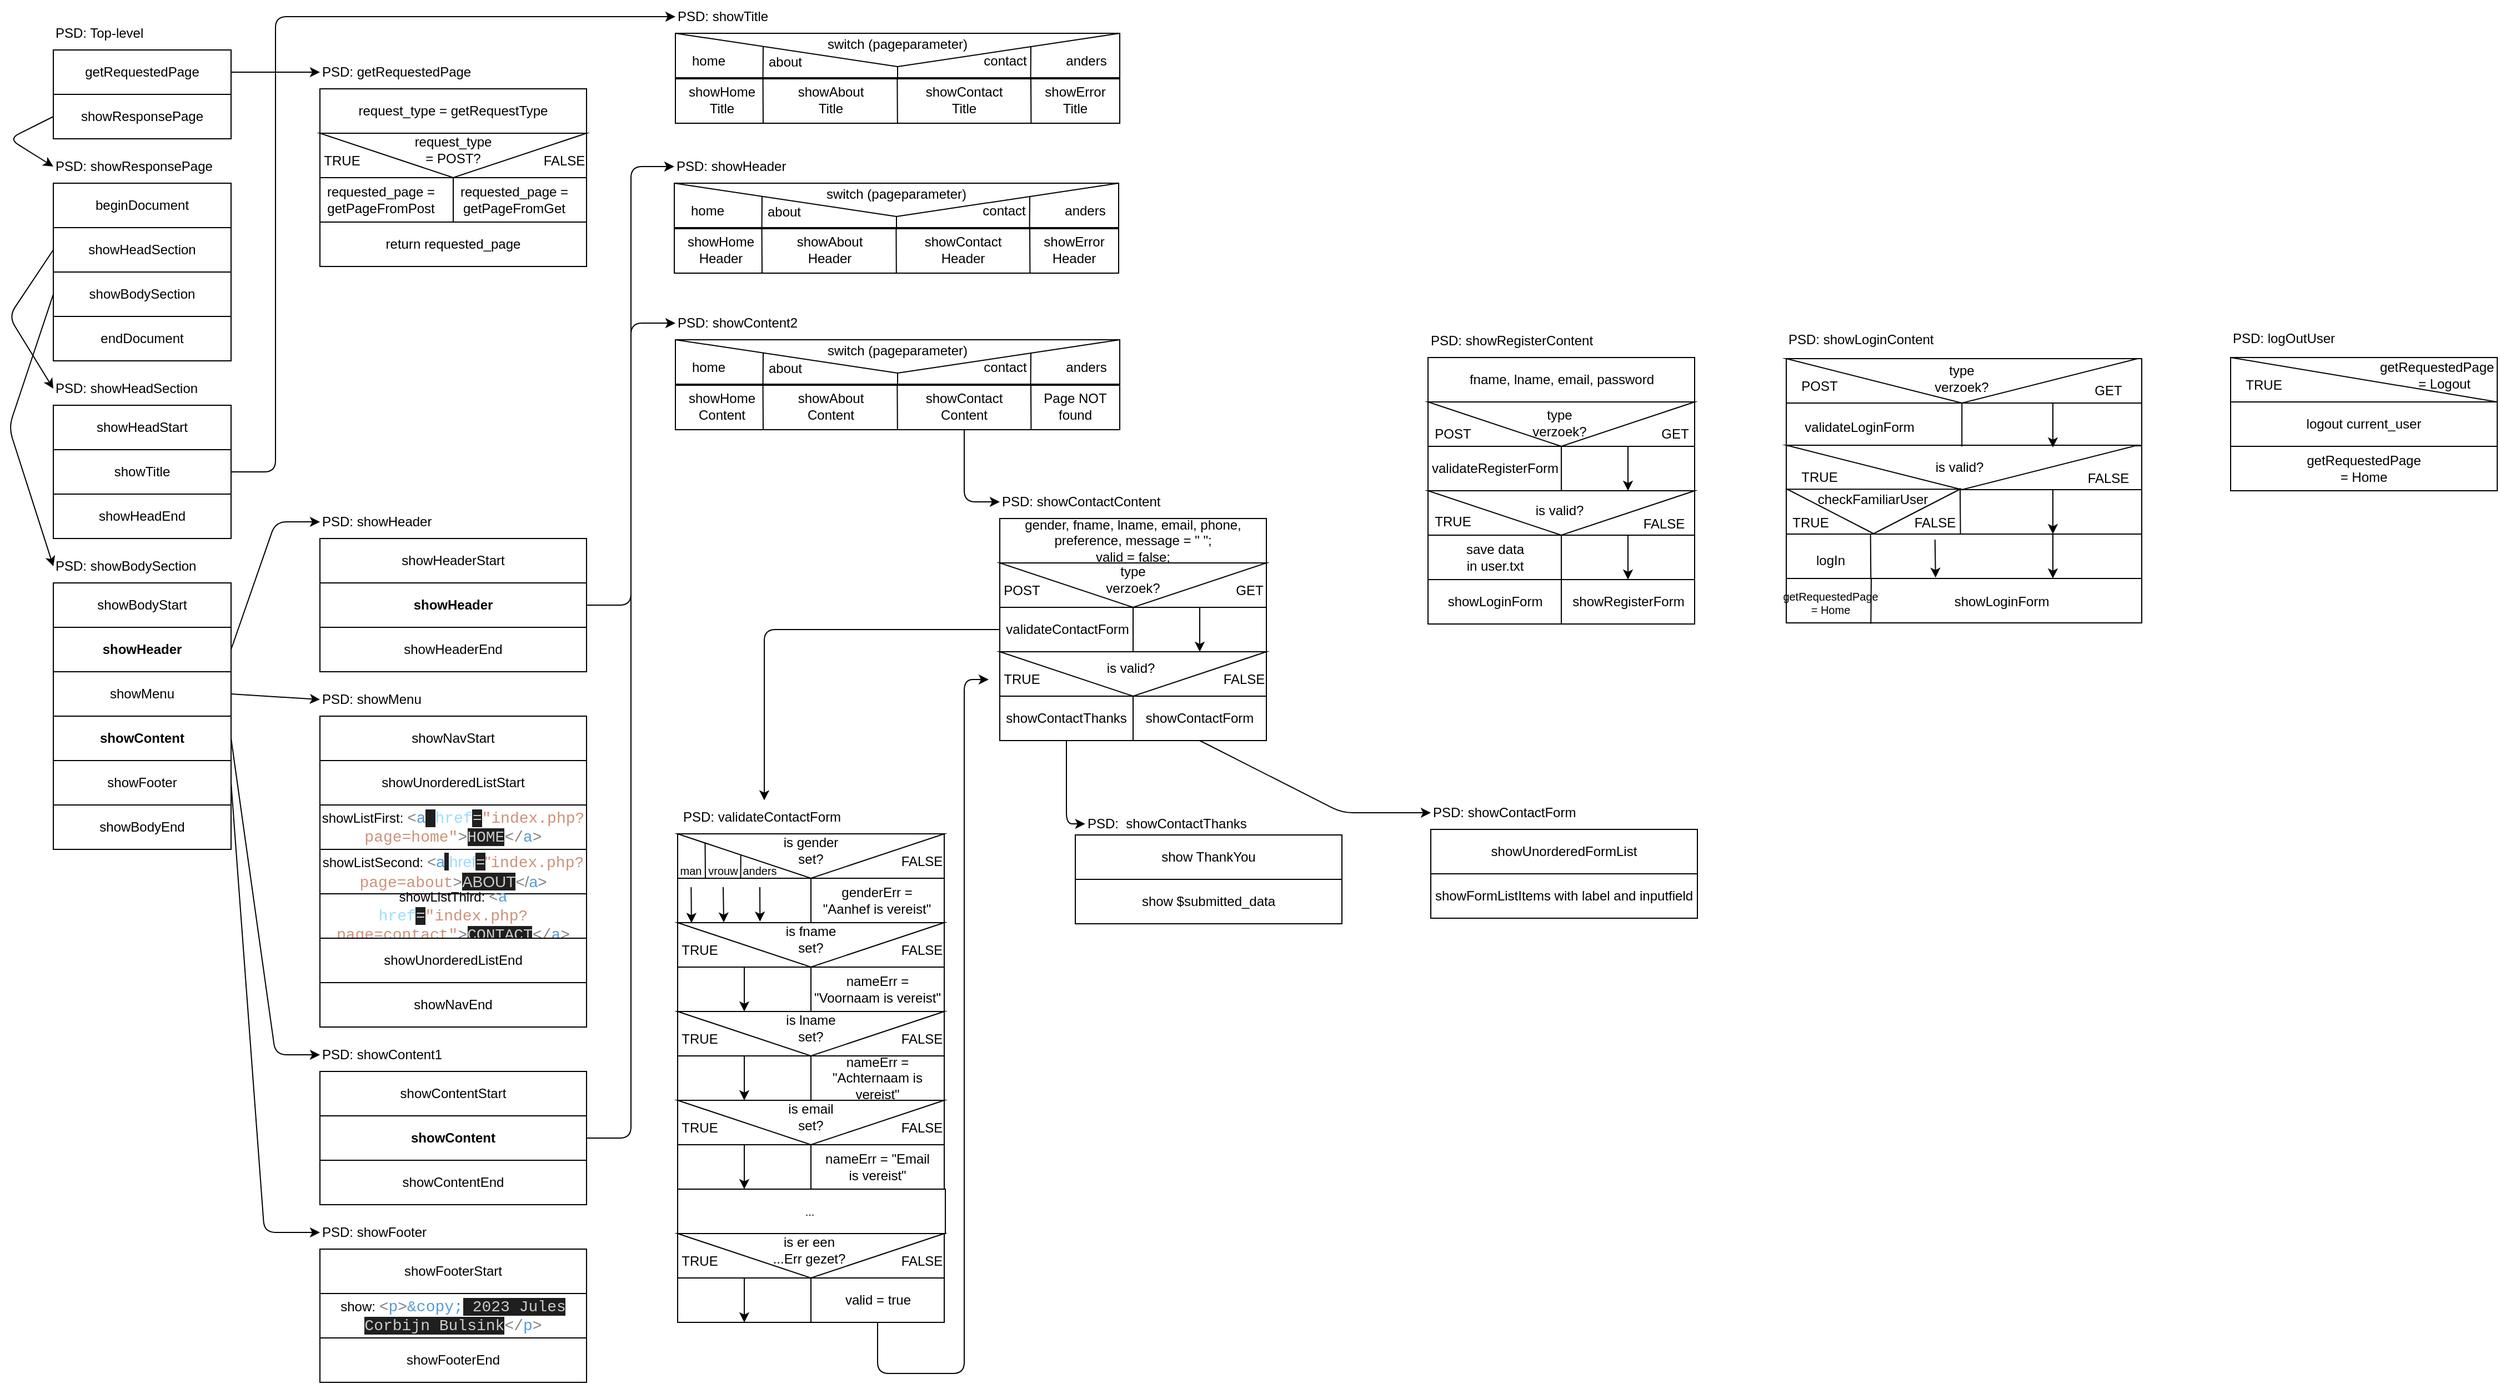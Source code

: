 <mxfile>
    <diagram id="UEIXfD_zLCxOEp8NK75K" name="Page-1">
        <mxGraphModel dx="1544" dy="931" grid="1" gridSize="10" guides="1" tooltips="1" connect="1" arrows="1" fold="1" page="1" pageScale="1" pageWidth="2339" pageHeight="3300" math="0" shadow="0">
            <root>
                <mxCell id="0"/>
                <mxCell id="1" parent="0"/>
                <mxCell id="475" value="" style="rounded=0;whiteSpace=wrap;html=1;fontSize=10;" vertex="1" parent="1">
                    <mxGeometry x="1640" y="358" width="320" height="40" as="geometry"/>
                </mxCell>
                <mxCell id="476" value="" style="rounded=0;whiteSpace=wrap;html=1;fontSize=10;" vertex="1" parent="1">
                    <mxGeometry x="1640" y="398" width="320" height="40" as="geometry"/>
                </mxCell>
                <mxCell id="477" value="" style="rounded=0;whiteSpace=wrap;html=1;fontSize=10;" vertex="1" parent="1">
                    <mxGeometry x="1640" y="436.5" width="320" height="40" as="geometry"/>
                </mxCell>
                <mxCell id="478" value="" style="rounded=0;whiteSpace=wrap;html=1;fontSize=10;" vertex="1" parent="1">
                    <mxGeometry x="1640" y="476" width="320" height="40" as="geometry"/>
                </mxCell>
                <mxCell id="479" value="" style="rounded=0;whiteSpace=wrap;html=1;fontSize=10;" vertex="1" parent="1">
                    <mxGeometry x="1640" y="516" width="320" height="40" as="geometry"/>
                </mxCell>
                <mxCell id="223" style="edgeStyle=none;html=1;exitX=1;exitY=0.5;exitDx=0;exitDy=0;entryX=0;entryY=0.5;entryDx=0;entryDy=0;fontSize=12;" parent="1" source="2" target="93" edge="1">
                    <mxGeometry relative="1" as="geometry"/>
                </mxCell>
                <mxCell id="2" value="getRequestedPage" style="rounded=0;whiteSpace=wrap;html=1;" parent="1" vertex="1">
                    <mxGeometry x="80" y="80" width="160" height="40" as="geometry"/>
                </mxCell>
                <mxCell id="222" style="edgeStyle=none;html=1;exitX=0;exitY=0.5;exitDx=0;exitDy=0;entryX=0;entryY=0.5;entryDx=0;entryDy=0;fontSize=12;" parent="1" source="3" target="10" edge="1">
                    <mxGeometry relative="1" as="geometry">
                        <Array as="points">
                            <mxPoint x="40" y="160"/>
                        </Array>
                    </mxGeometry>
                </mxCell>
                <mxCell id="3" value="showResponsePage" style="rounded=0;whiteSpace=wrap;html=1;" parent="1" vertex="1">
                    <mxGeometry x="80" y="120" width="160" height="40" as="geometry"/>
                </mxCell>
                <mxCell id="5" value="PSD: Top-level" style="text;html=1;strokeColor=none;fillColor=none;align=left;verticalAlign=middle;whiteSpace=wrap;rounded=0;" parent="1" vertex="1">
                    <mxGeometry x="80" y="50" width="110" height="30" as="geometry"/>
                </mxCell>
                <mxCell id="8" value="beginDocument" style="rounded=0;whiteSpace=wrap;html=1;" parent="1" vertex="1">
                    <mxGeometry x="80" y="200" width="160" height="40" as="geometry"/>
                </mxCell>
                <mxCell id="43" style="edgeStyle=none;html=1;exitX=0;exitY=0.5;exitDx=0;exitDy=0;entryX=0;entryY=0.5;entryDx=0;entryDy=0;" parent="1" source="9" target="41" edge="1">
                    <mxGeometry relative="1" as="geometry">
                        <mxPoint x="40" y="260" as="targetPoint"/>
                        <Array as="points">
                            <mxPoint x="40" y="320"/>
                        </Array>
                    </mxGeometry>
                </mxCell>
                <mxCell id="9" value="showHeadSection" style="rounded=0;whiteSpace=wrap;html=1;" parent="1" vertex="1">
                    <mxGeometry x="80" y="240" width="160" height="40" as="geometry"/>
                </mxCell>
                <mxCell id="10" value="PSD: showResponsePage" style="text;html=1;strokeColor=none;fillColor=none;align=left;verticalAlign=middle;whiteSpace=wrap;rounded=0;" parent="1" vertex="1">
                    <mxGeometry x="80" y="170" width="150" height="30" as="geometry"/>
                </mxCell>
                <mxCell id="45" style="edgeStyle=none;html=1;exitX=0;exitY=0.5;exitDx=0;exitDy=0;entryX=0;entryY=0.5;entryDx=0;entryDy=0;" parent="1" source="12" target="18" edge="1">
                    <mxGeometry relative="1" as="geometry">
                        <Array as="points">
                            <mxPoint x="40" y="420"/>
                        </Array>
                    </mxGeometry>
                </mxCell>
                <mxCell id="12" value="showBodySection" style="rounded=0;whiteSpace=wrap;html=1;" parent="1" vertex="1">
                    <mxGeometry x="80" y="280" width="160" height="40" as="geometry"/>
                </mxCell>
                <mxCell id="13" value="endDocument" style="rounded=0;whiteSpace=wrap;html=1;" parent="1" vertex="1">
                    <mxGeometry x="80" y="320" width="160" height="40" as="geometry"/>
                </mxCell>
                <mxCell id="14" value="showBodyStart" style="rounded=0;whiteSpace=wrap;html=1;" parent="1" vertex="1">
                    <mxGeometry x="80" y="560" width="160" height="40" as="geometry"/>
                </mxCell>
                <mxCell id="66" style="edgeStyle=none;html=1;exitX=1;exitY=0.5;exitDx=0;exitDy=0;entryX=0;entryY=0.5;entryDx=0;entryDy=0;fontFamily=Helvetica;" parent="1" source="15" target="32" edge="1">
                    <mxGeometry relative="1" as="geometry">
                        <Array as="points">
                            <mxPoint x="280" y="505"/>
                        </Array>
                    </mxGeometry>
                </mxCell>
                <mxCell id="15" value="&lt;b&gt;showHeader&lt;/b&gt;" style="rounded=0;whiteSpace=wrap;html=1;" parent="1" vertex="1">
                    <mxGeometry x="80" y="600" width="160" height="40" as="geometry"/>
                </mxCell>
                <mxCell id="65" style="edgeStyle=none;html=1;exitX=1;exitY=0.5;exitDx=0;exitDy=0;entryX=0;entryY=0.5;entryDx=0;entryDy=0;fontFamily=Helvetica;" parent="1" source="16" target="23" edge="1">
                    <mxGeometry relative="1" as="geometry"/>
                </mxCell>
                <mxCell id="16" value="showMenu" style="rounded=0;whiteSpace=wrap;html=1;" parent="1" vertex="1">
                    <mxGeometry x="80" y="640" width="160" height="40" as="geometry"/>
                </mxCell>
                <mxCell id="64" style="edgeStyle=none;html=1;exitX=1;exitY=0.5;exitDx=0;exitDy=0;entryX=0;entryY=0.5;entryDx=0;entryDy=0;fontFamily=Helvetica;" parent="1" source="17" target="59" edge="1">
                    <mxGeometry relative="1" as="geometry">
                        <Array as="points">
                            <mxPoint x="280" y="985"/>
                        </Array>
                    </mxGeometry>
                </mxCell>
                <mxCell id="17" value="showContent" style="rounded=0;whiteSpace=wrap;html=1;fontStyle=1" parent="1" vertex="1">
                    <mxGeometry x="80" y="680" width="160" height="40" as="geometry"/>
                </mxCell>
                <mxCell id="18" value="PSD: showBodySection" style="text;html=1;strokeColor=none;fillColor=none;align=left;verticalAlign=middle;whiteSpace=wrap;rounded=0;" parent="1" vertex="1">
                    <mxGeometry x="80" y="530" width="150" height="30" as="geometry"/>
                </mxCell>
                <mxCell id="63" style="edgeStyle=none;html=1;exitX=1;exitY=0.5;exitDx=0;exitDy=0;entryX=0;entryY=0.5;entryDx=0;entryDy=0;fontFamily=Helvetica;" parent="1" source="19" target="37" edge="1">
                    <mxGeometry relative="1" as="geometry">
                        <Array as="points">
                            <mxPoint x="270" y="1145"/>
                        </Array>
                    </mxGeometry>
                </mxCell>
                <mxCell id="19" value="showFooter" style="rounded=0;whiteSpace=wrap;html=1;" parent="1" vertex="1">
                    <mxGeometry x="80" y="720" width="160" height="40" as="geometry"/>
                </mxCell>
                <mxCell id="20" value="showBodyEnd" style="rounded=0;whiteSpace=wrap;html=1;" parent="1" vertex="1">
                    <mxGeometry x="80" y="760" width="160" height="40" as="geometry"/>
                </mxCell>
                <mxCell id="21" value="showUnorderedListStart" style="rounded=0;whiteSpace=wrap;html=1;" parent="1" vertex="1">
                    <mxGeometry x="320" y="720" width="240" height="40" as="geometry"/>
                </mxCell>
                <mxCell id="22" value="showListFirst:&amp;nbsp;&lt;span style=&quot;font-family: Consolas, &amp;quot;Courier New&amp;quot;, monospace; font-size: 14px; color: rgb(128, 128, 128);&quot;&gt;&amp;lt;&lt;/span&gt;&lt;span style=&quot;font-family: Consolas, &amp;quot;Courier New&amp;quot;, monospace; font-size: 14px; color: rgb(86, 156, 214);&quot;&gt;a&lt;/span&gt;&lt;span style=&quot;background-color: rgb(31, 31, 31); color: rgb(204, 204, 204); font-family: Consolas, &amp;quot;Courier New&amp;quot;, monospace; font-size: 14px;&quot;&gt; &lt;/span&gt;&lt;span style=&quot;font-family: Consolas, &amp;quot;Courier New&amp;quot;, monospace; font-size: 14px; color: rgb(156, 220, 254);&quot;&gt;href&lt;/span&gt;&lt;span style=&quot;background-color: rgb(31, 31, 31); color: rgb(204, 204, 204); font-family: Consolas, &amp;quot;Courier New&amp;quot;, monospace; font-size: 14px;&quot;&gt;=&lt;/span&gt;&lt;span style=&quot;font-family: Consolas, &amp;quot;Courier New&amp;quot;, monospace; font-size: 14px; color: rgb(206, 145, 120);&quot;&gt;&quot;index.php?page=home&quot;&lt;/span&gt;&lt;span style=&quot;font-family: Consolas, &amp;quot;Courier New&amp;quot;, monospace; font-size: 14px; color: rgb(128, 128, 128);&quot;&gt;&amp;gt;&lt;/span&gt;&lt;span style=&quot;background-color: rgb(31, 31, 31); color: rgb(204, 204, 204); font-family: Consolas, &amp;quot;Courier New&amp;quot;, monospace; font-size: 14px;&quot;&gt;HOME&lt;/span&gt;&lt;span style=&quot;font-family: Consolas, &amp;quot;Courier New&amp;quot;, monospace; font-size: 14px; color: rgb(128, 128, 128);&quot;&gt;&amp;lt;/&lt;/span&gt;&lt;span style=&quot;font-family: Consolas, &amp;quot;Courier New&amp;quot;, monospace; font-size: 14px; color: rgb(86, 156, 214);&quot;&gt;a&lt;/span&gt;&lt;span style=&quot;font-family: Consolas, &amp;quot;Courier New&amp;quot;, monospace; font-size: 14px; color: rgb(128, 128, 128);&quot;&gt;&amp;gt;&lt;/span&gt;" style="rounded=0;whiteSpace=wrap;html=1;" parent="1" vertex="1">
                    <mxGeometry x="320" y="760" width="240" height="40" as="geometry"/>
                </mxCell>
                <mxCell id="23" value="PSD: showMenu" style="text;html=1;strokeColor=none;fillColor=none;align=left;verticalAlign=middle;whiteSpace=wrap;rounded=0;" parent="1" vertex="1">
                    <mxGeometry x="320" y="650" width="150" height="30" as="geometry"/>
                </mxCell>
                <mxCell id="24" value="showListSecond:&amp;nbsp;&lt;span style=&quot;font-size: 14px; color: rgb(128, 128, 128);&quot;&gt;&amp;lt;&lt;/span&gt;&lt;span style=&quot;font-size: 14px; color: rgb(86, 156, 214);&quot;&gt;a&lt;/span&gt;&lt;span style=&quot;background-color: rgb(31, 31, 31); color: rgb(204, 204, 204); font-size: 14px;&quot;&gt; &lt;/span&gt;&lt;span style=&quot;font-size: 14px; color: rgb(156, 220, 254);&quot;&gt;href&lt;/span&gt;&lt;span style=&quot;background-color: rgb(31, 31, 31); color: rgb(204, 204, 204); font-size: 14px;&quot;&gt;=&lt;/span&gt;&lt;span style=&quot;font-size: 14px; color: rgb(206, 145, 120);&quot;&gt;&quot;&lt;/span&gt;&lt;span style=&quot;color: rgb(206, 145, 120); font-family: Consolas, &amp;quot;Courier New&amp;quot;, monospace; font-size: 14px;&quot;&gt;index.php?page=about&lt;/span&gt;&lt;span style=&quot;font-size: 14px; color: rgb(128, 128, 128);&quot;&gt;&amp;gt;&lt;/span&gt;&lt;span style=&quot;background-color: rgb(31, 31, 31); color: rgb(204, 204, 204); font-size: 14px;&quot;&gt;ABOUT&lt;/span&gt;&lt;span style=&quot;font-size: 14px; color: rgb(128, 128, 128);&quot;&gt;&amp;lt;/&lt;/span&gt;&lt;span style=&quot;font-size: 14px; color: rgb(86, 156, 214);&quot;&gt;a&lt;/span&gt;&lt;span style=&quot;font-size: 14px; color: rgb(128, 128, 128);&quot;&gt;&amp;gt;&lt;/span&gt;" style="rounded=0;whiteSpace=wrap;html=1;" parent="1" vertex="1">
                    <mxGeometry x="320" y="800" width="240" height="40" as="geometry"/>
                </mxCell>
                <mxCell id="25" value="showListThird:&amp;nbsp;&lt;span style=&quot;font-family: Consolas, &amp;quot;Courier New&amp;quot;, monospace; font-size: 14px; color: rgb(128, 128, 128);&quot;&gt;&amp;lt;&lt;/span&gt;&lt;span style=&quot;font-family: Consolas, &amp;quot;Courier New&amp;quot;, monospace; font-size: 14px; color: rgb(86, 156, 214);&quot;&gt;a&lt;/span&gt;&lt;span style=&quot;background-color: rgb(31, 31, 31); color: rgb(204, 204, 204); font-family: Consolas, &amp;quot;Courier New&amp;quot;, monospace; font-size: 14px;&quot;&gt; &lt;/span&gt;&lt;span style=&quot;font-family: Consolas, &amp;quot;Courier New&amp;quot;, monospace; font-size: 14px; color: rgb(156, 220, 254);&quot;&gt;href&lt;/span&gt;&lt;span style=&quot;background-color: rgb(31, 31, 31); color: rgb(204, 204, 204); font-family: Consolas, &amp;quot;Courier New&amp;quot;, monospace; font-size: 14px;&quot;&gt;=&lt;/span&gt;&lt;span style=&quot;font-family: Consolas, &amp;quot;Courier New&amp;quot;, monospace; font-size: 14px; color: rgb(206, 145, 120);&quot;&gt;&quot;index.php?page=contact&quot;&lt;/span&gt;&lt;span style=&quot;font-family: Consolas, &amp;quot;Courier New&amp;quot;, monospace; font-size: 14px; color: rgb(128, 128, 128);&quot;&gt;&amp;gt;&lt;/span&gt;&lt;span style=&quot;background-color: rgb(31, 31, 31); color: rgb(204, 204, 204); font-family: Consolas, &amp;quot;Courier New&amp;quot;, monospace; font-size: 14px;&quot;&gt;CONTACT&lt;/span&gt;&lt;span style=&quot;font-family: Consolas, &amp;quot;Courier New&amp;quot;, monospace; font-size: 14px; color: rgb(128, 128, 128);&quot;&gt;&amp;lt;/&lt;/span&gt;&lt;span style=&quot;font-family: Consolas, &amp;quot;Courier New&amp;quot;, monospace; font-size: 14px; color: rgb(86, 156, 214);&quot;&gt;a&lt;/span&gt;&lt;span style=&quot;font-family: Consolas, &amp;quot;Courier New&amp;quot;, monospace; font-size: 14px; color: rgb(128, 128, 128);&quot;&gt;&amp;gt;&lt;/span&gt;" style="rounded=0;whiteSpace=wrap;html=1;" parent="1" vertex="1">
                    <mxGeometry x="320" y="840" width="240" height="40" as="geometry"/>
                </mxCell>
                <mxCell id="26" value="showUnorderedListEnd" style="rounded=0;whiteSpace=wrap;html=1;" parent="1" vertex="1">
                    <mxGeometry x="320" y="880" width="240" height="40" as="geometry"/>
                </mxCell>
                <mxCell id="27" value="showNavStart" style="rounded=0;whiteSpace=wrap;html=1;" parent="1" vertex="1">
                    <mxGeometry x="320" y="680" width="240" height="40" as="geometry"/>
                </mxCell>
                <mxCell id="29" value="showNavEnd" style="rounded=0;whiteSpace=wrap;html=1;" parent="1" vertex="1">
                    <mxGeometry x="320" y="920" width="240" height="40" as="geometry"/>
                </mxCell>
                <mxCell id="30" value="showHeaderStart" style="rounded=0;whiteSpace=wrap;html=1;" parent="1" vertex="1">
                    <mxGeometry x="320" y="520" width="240" height="40" as="geometry"/>
                </mxCell>
                <mxCell id="403" style="edgeStyle=none;html=1;exitX=1;exitY=0.5;exitDx=0;exitDy=0;entryX=0;entryY=0.5;entryDx=0;entryDy=0;" edge="1" parent="1" source="31" target="332">
                    <mxGeometry relative="1" as="geometry">
                        <Array as="points">
                            <mxPoint x="600" y="580"/>
                            <mxPoint x="600" y="185"/>
                        </Array>
                    </mxGeometry>
                </mxCell>
                <mxCell id="31" value="&lt;b&gt;showHeader&lt;/b&gt;" style="rounded=0;whiteSpace=wrap;html=1;" parent="1" vertex="1">
                    <mxGeometry x="320" y="560" width="240" height="40" as="geometry"/>
                </mxCell>
                <mxCell id="32" value="PSD: showHeader" style="text;html=1;strokeColor=none;fillColor=none;align=left;verticalAlign=middle;whiteSpace=wrap;rounded=0;" parent="1" vertex="1">
                    <mxGeometry x="320" y="490" width="150" height="30" as="geometry"/>
                </mxCell>
                <mxCell id="33" value="showHeaderEnd" style="rounded=0;whiteSpace=wrap;html=1;" parent="1" vertex="1">
                    <mxGeometry x="320" y="600" width="240" height="40" as="geometry"/>
                </mxCell>
                <mxCell id="35" value="showFooterStart" style="rounded=0;whiteSpace=wrap;html=1;" parent="1" vertex="1">
                    <mxGeometry x="320" y="1160" width="240" height="40" as="geometry"/>
                </mxCell>
                <mxCell id="36" value="show:&amp;nbsp;&lt;span style=&quot;font-family: Consolas, &amp;quot;Courier New&amp;quot;, monospace; font-size: 14px; color: rgb(128, 128, 128);&quot;&gt;&amp;lt;&lt;/span&gt;&lt;span style=&quot;font-family: Consolas, &amp;quot;Courier New&amp;quot;, monospace; font-size: 14px; color: rgb(86, 156, 214);&quot;&gt;p&lt;/span&gt;&lt;span style=&quot;font-family: Consolas, &amp;quot;Courier New&amp;quot;, monospace; font-size: 14px; color: rgb(128, 128, 128);&quot;&gt;&amp;gt;&lt;/span&gt;&lt;span style=&quot;font-family: Consolas, &amp;quot;Courier New&amp;quot;, monospace; font-size: 14px; color: rgb(86, 156, 214);&quot;&gt;&amp;amp;copy;&lt;/span&gt;&lt;span style=&quot;background-color: rgb(31, 31, 31); color: rgb(204, 204, 204); font-family: Consolas, &amp;quot;Courier New&amp;quot;, monospace; font-size: 14px;&quot;&gt; 2023 Jules Corbijn Bulsink&lt;/span&gt;&lt;span style=&quot;font-family: Consolas, &amp;quot;Courier New&amp;quot;, monospace; font-size: 14px; color: rgb(128, 128, 128);&quot;&gt;&amp;lt;/&lt;/span&gt;&lt;span style=&quot;font-family: Consolas, &amp;quot;Courier New&amp;quot;, monospace; font-size: 14px; color: rgb(86, 156, 214);&quot;&gt;p&lt;/span&gt;&lt;span style=&quot;font-family: Consolas, &amp;quot;Courier New&amp;quot;, monospace; font-size: 14px; color: rgb(128, 128, 128);&quot;&gt;&amp;gt;&lt;/span&gt;" style="rounded=0;whiteSpace=wrap;html=1;" parent="1" vertex="1">
                    <mxGeometry x="320" y="1200" width="240" height="40" as="geometry"/>
                </mxCell>
                <mxCell id="37" value="PSD: showFooter" style="text;html=1;strokeColor=none;fillColor=none;align=left;verticalAlign=middle;whiteSpace=wrap;rounded=0;" parent="1" vertex="1">
                    <mxGeometry x="320" y="1130" width="150" height="30" as="geometry"/>
                </mxCell>
                <mxCell id="38" value="showFooterEnd" style="rounded=0;whiteSpace=wrap;html=1;" parent="1" vertex="1">
                    <mxGeometry x="320" y="1240" width="240" height="40" as="geometry"/>
                </mxCell>
                <mxCell id="39" value="showHeadStart" style="rounded=0;whiteSpace=wrap;html=1;" parent="1" vertex="1">
                    <mxGeometry x="80" y="400" width="160" height="40" as="geometry"/>
                </mxCell>
                <mxCell id="402" style="edgeStyle=none;html=1;exitX=1;exitY=0.5;exitDx=0;exitDy=0;entryX=0;entryY=0.5;entryDx=0;entryDy=0;" edge="1" parent="1" source="40" target="389">
                    <mxGeometry relative="1" as="geometry">
                        <Array as="points">
                            <mxPoint x="280" y="460"/>
                            <mxPoint x="280" y="50"/>
                        </Array>
                    </mxGeometry>
                </mxCell>
                <mxCell id="40" value="&lt;span style=&quot;font-weight: normal;&quot;&gt;showTitle&lt;/span&gt;" style="rounded=0;whiteSpace=wrap;html=1;fontStyle=1" parent="1" vertex="1">
                    <mxGeometry x="80" y="440" width="160" height="40" as="geometry"/>
                </mxCell>
                <mxCell id="41" value="PSD: showHeadSection" style="text;html=1;strokeColor=none;fillColor=none;align=left;verticalAlign=middle;whiteSpace=wrap;rounded=0;" parent="1" vertex="1">
                    <mxGeometry x="80" y="370" width="150" height="30" as="geometry"/>
                </mxCell>
                <mxCell id="42" value="showHeadEnd" style="rounded=0;whiteSpace=wrap;html=1;" parent="1" vertex="1">
                    <mxGeometry x="80" y="480" width="160" height="40" as="geometry"/>
                </mxCell>
                <mxCell id="57" value="showContentStart" style="rounded=0;whiteSpace=wrap;html=1;" parent="1" vertex="1">
                    <mxGeometry x="320" y="1000" width="240" height="40" as="geometry"/>
                </mxCell>
                <mxCell id="155" style="edgeStyle=none;html=1;exitX=1;exitY=0.5;exitDx=0;exitDy=0;entryX=0;entryY=0.5;entryDx=0;entryDy=0;fontFamily=Helvetica;" parent="1" source="58" target="139" edge="1">
                    <mxGeometry relative="1" as="geometry">
                        <Array as="points">
                            <mxPoint x="600" y="1060"/>
                            <mxPoint x="600" y="326"/>
                        </Array>
                    </mxGeometry>
                </mxCell>
                <mxCell id="58" value="&lt;b&gt;showContent&lt;/b&gt;" style="rounded=0;whiteSpace=wrap;html=1;" parent="1" vertex="1">
                    <mxGeometry x="320" y="1040" width="240" height="40" as="geometry"/>
                </mxCell>
                <mxCell id="59" value="PSD: showContent1" style="text;html=1;strokeColor=none;fillColor=none;align=left;verticalAlign=middle;whiteSpace=wrap;rounded=0;" parent="1" vertex="1">
                    <mxGeometry x="320" y="970" width="150" height="30" as="geometry"/>
                </mxCell>
                <mxCell id="60" value="showContentEnd" style="rounded=0;whiteSpace=wrap;html=1;" parent="1" vertex="1">
                    <mxGeometry x="320" y="1080" width="240" height="40" as="geometry"/>
                </mxCell>
                <mxCell id="93" value="PSD: getRequestedPage" style="text;html=1;strokeColor=none;fillColor=none;align=left;verticalAlign=middle;whiteSpace=wrap;rounded=0;" parent="1" vertex="1">
                    <mxGeometry x="320" y="85" width="150" height="30" as="geometry"/>
                </mxCell>
                <mxCell id="94" value="" style="rounded=0;whiteSpace=wrap;html=1;" parent="1" vertex="1">
                    <mxGeometry x="320" y="155" width="240" height="40" as="geometry"/>
                </mxCell>
                <mxCell id="95" value="" style="triangle;whiteSpace=wrap;html=1;fontFamily=Helvetica;rotation=90;" parent="1" vertex="1">
                    <mxGeometry x="420" y="55" width="40" height="240" as="geometry"/>
                </mxCell>
                <mxCell id="97" value="request_type = POST?" style="text;html=1;strokeColor=none;fillColor=none;align=center;verticalAlign=middle;whiteSpace=wrap;rounded=0;fontFamily=Helvetica;" parent="1" vertex="1">
                    <mxGeometry x="410" y="155" width="60" height="30" as="geometry"/>
                </mxCell>
                <mxCell id="98" value="request_type = getRequestType" style="rounded=0;whiteSpace=wrap;html=1;" parent="1" vertex="1">
                    <mxGeometry x="320" y="115" width="240" height="40" as="geometry"/>
                </mxCell>
                <mxCell id="99" value="TRUE" style="text;html=1;strokeColor=none;fillColor=none;align=center;verticalAlign=middle;whiteSpace=wrap;rounded=0;fontFamily=Helvetica;" parent="1" vertex="1">
                    <mxGeometry x="310" y="165" width="60" height="30" as="geometry"/>
                </mxCell>
                <mxCell id="100" value="FALSE" style="text;html=1;strokeColor=none;fillColor=none;align=center;verticalAlign=middle;whiteSpace=wrap;rounded=0;fontFamily=Helvetica;" parent="1" vertex="1">
                    <mxGeometry x="510" y="165" width="60" height="30" as="geometry"/>
                </mxCell>
                <mxCell id="101" value="" style="rounded=0;whiteSpace=wrap;html=1;" parent="1" vertex="1">
                    <mxGeometry x="320" y="195" width="240" height="40" as="geometry"/>
                </mxCell>
                <mxCell id="102" value="" style="endArrow=none;html=1;fontFamily=Helvetica;entryX=0.5;entryY=0;entryDx=0;entryDy=0;exitX=0.5;exitY=1;exitDx=0;exitDy=0;" parent="1" source="101" target="101" edge="1">
                    <mxGeometry width="50" height="50" relative="1" as="geometry">
                        <mxPoint x="370" y="245" as="sourcePoint"/>
                        <mxPoint x="420" y="195" as="targetPoint"/>
                    </mxGeometry>
                </mxCell>
                <mxCell id="103" value="requested_page = getPageFromPost" style="text;html=1;strokeColor=none;fillColor=none;align=center;verticalAlign=middle;whiteSpace=wrap;rounded=0;fontFamily=Helvetica;" parent="1" vertex="1">
                    <mxGeometry x="310" y="200" width="130" height="30" as="geometry"/>
                </mxCell>
                <mxCell id="104" value="requested_page = getPageFromGet" style="text;html=1;strokeColor=none;fillColor=none;align=center;verticalAlign=middle;whiteSpace=wrap;rounded=0;fontFamily=Helvetica;" parent="1" vertex="1">
                    <mxGeometry x="430" y="200" width="130" height="30" as="geometry"/>
                </mxCell>
                <mxCell id="106" value="return requested_page" style="rounded=0;whiteSpace=wrap;html=1;" parent="1" vertex="1">
                    <mxGeometry x="320" y="235" width="240" height="40" as="geometry"/>
                </mxCell>
                <mxCell id="119" value="" style="rounded=0;whiteSpace=wrap;html=1;" parent="1" vertex="1">
                    <mxGeometry x="640" y="341" width="400" height="40" as="geometry"/>
                </mxCell>
                <mxCell id="120" value="" style="triangle;whiteSpace=wrap;html=1;fontFamily=Helvetica;rotation=90;" parent="1" vertex="1">
                    <mxGeometry x="825" y="156" width="30" height="400" as="geometry"/>
                </mxCell>
                <mxCell id="121" value="switch (pageparameter)" style="text;html=1;strokeColor=none;fillColor=none;align=center;verticalAlign=middle;whiteSpace=wrap;rounded=0;fontFamily=Helvetica;" parent="1" vertex="1">
                    <mxGeometry x="755" y="336" width="170" height="30" as="geometry"/>
                </mxCell>
                <mxCell id="135" value="" style="endArrow=none;html=1;fontFamily=Helvetica;exitX=0.197;exitY=1.007;exitDx=0;exitDy=0;exitPerimeter=0;" parent="1" source="119" edge="1">
                    <mxGeometry width="50" height="50" relative="1" as="geometry">
                        <mxPoint x="710" y="411" as="sourcePoint"/>
                        <mxPoint x="719" y="353" as="targetPoint"/>
                    </mxGeometry>
                </mxCell>
                <mxCell id="136" value="" style="endArrow=none;html=1;fontFamily=Helvetica;exitX=0.197;exitY=1.007;exitDx=0;exitDy=0;exitPerimeter=0;" parent="1" edge="1">
                    <mxGeometry width="50" height="50" relative="1" as="geometry">
                        <mxPoint x="959.8" y="381.28" as="sourcePoint"/>
                        <mxPoint x="960" y="353" as="targetPoint"/>
                    </mxGeometry>
                </mxCell>
                <mxCell id="137" value="" style="endArrow=none;html=1;fontFamily=Helvetica;exitX=0.5;exitY=1;exitDx=0;exitDy=0;" parent="1" source="119" edge="1">
                    <mxGeometry width="50" height="50" relative="1" as="geometry">
                        <mxPoint x="780" y="411" as="sourcePoint"/>
                        <mxPoint x="840" y="371" as="targetPoint"/>
                    </mxGeometry>
                </mxCell>
                <mxCell id="139" value="PSD: showContent2" style="text;html=1;strokeColor=none;fillColor=none;align=left;verticalAlign=middle;whiteSpace=wrap;rounded=0;" parent="1" vertex="1">
                    <mxGeometry x="640" y="311" width="150" height="30" as="geometry"/>
                </mxCell>
                <mxCell id="140" value="home" style="text;html=1;strokeColor=none;fillColor=none;align=center;verticalAlign=middle;whiteSpace=wrap;rounded=0;fontFamily=Helvetica;" parent="1" vertex="1">
                    <mxGeometry x="640" y="351" width="60" height="30" as="geometry"/>
                </mxCell>
                <mxCell id="141" value="anders" style="text;html=1;strokeColor=none;fillColor=none;align=center;verticalAlign=middle;whiteSpace=wrap;rounded=0;fontFamily=Helvetica;" parent="1" vertex="1">
                    <mxGeometry x="980" y="351" width="60" height="30" as="geometry"/>
                </mxCell>
                <mxCell id="142" value="contact" style="text;html=1;strokeColor=none;fillColor=none;align=center;verticalAlign=middle;whiteSpace=wrap;rounded=0;fontFamily=Helvetica;" parent="1" vertex="1">
                    <mxGeometry x="907" y="351" width="60" height="30" as="geometry"/>
                </mxCell>
                <mxCell id="144" value="about" style="text;html=1;strokeColor=none;fillColor=none;align=center;verticalAlign=middle;whiteSpace=wrap;rounded=0;fontFamily=Helvetica;" parent="1" vertex="1">
                    <mxGeometry x="720" y="352" width="38" height="30" as="geometry"/>
                </mxCell>
                <mxCell id="147" value="" style="rounded=0;whiteSpace=wrap;html=1;fontFamily=Helvetica;" parent="1" vertex="1">
                    <mxGeometry x="640" y="382" width="400" height="40" as="geometry"/>
                </mxCell>
                <mxCell id="148" value="" style="endArrow=none;html=1;fontFamily=Helvetica;entryX=0.197;entryY=0.013;entryDx=0;entryDy=0;entryPerimeter=0;" parent="1" target="147" edge="1">
                    <mxGeometry width="50" height="50" relative="1" as="geometry">
                        <mxPoint x="719" y="422" as="sourcePoint"/>
                        <mxPoint x="710" y="372" as="targetPoint"/>
                    </mxGeometry>
                </mxCell>
                <mxCell id="149" value="" style="endArrow=none;html=1;fontFamily=Helvetica;entryX=0.197;entryY=0.013;entryDx=0;entryDy=0;entryPerimeter=0;" parent="1" edge="1">
                    <mxGeometry width="50" height="50" relative="1" as="geometry">
                        <mxPoint x="839.91" y="421.48" as="sourcePoint"/>
                        <mxPoint x="839.71" y="382" as="targetPoint"/>
                    </mxGeometry>
                </mxCell>
                <mxCell id="150" value="" style="endArrow=none;html=1;fontFamily=Helvetica;entryX=0.197;entryY=0.013;entryDx=0;entryDy=0;entryPerimeter=0;" parent="1" edge="1">
                    <mxGeometry width="50" height="50" relative="1" as="geometry">
                        <mxPoint x="960.2" y="422" as="sourcePoint"/>
                        <mxPoint x="960.0" y="382.52" as="targetPoint"/>
                    </mxGeometry>
                </mxCell>
                <mxCell id="151" value="showHome Content" style="text;html=1;strokeColor=none;fillColor=none;align=center;verticalAlign=middle;whiteSpace=wrap;rounded=0;fontFamily=Helvetica;" parent="1" vertex="1">
                    <mxGeometry x="652" y="386" width="60" height="30" as="geometry"/>
                </mxCell>
                <mxCell id="152" value="showAbout Content" style="text;html=1;strokeColor=none;fillColor=none;align=center;verticalAlign=middle;whiteSpace=wrap;rounded=0;fontFamily=Helvetica;" parent="1" vertex="1">
                    <mxGeometry x="750" y="386" width="60" height="30" as="geometry"/>
                </mxCell>
                <mxCell id="227" style="edgeStyle=none;html=1;entryX=0;entryY=0.5;entryDx=0;entryDy=0;fontSize=12;" parent="1" target="156" edge="1">
                    <mxGeometry relative="1" as="geometry">
                        <mxPoint x="900" y="422" as="sourcePoint"/>
                        <Array as="points">
                            <mxPoint x="900" y="487"/>
                        </Array>
                    </mxGeometry>
                </mxCell>
                <mxCell id="153" value="showContact Content" style="text;html=1;strokeColor=none;fillColor=none;align=center;verticalAlign=middle;whiteSpace=wrap;rounded=0;fontFamily=Helvetica;" parent="1" vertex="1">
                    <mxGeometry x="870" y="386" width="60" height="30" as="geometry"/>
                </mxCell>
                <mxCell id="154" value="Page NOT found" style="text;html=1;strokeColor=none;fillColor=none;align=center;verticalAlign=middle;whiteSpace=wrap;rounded=0;fontFamily=Helvetica;" parent="1" vertex="1">
                    <mxGeometry x="970" y="386" width="60" height="30" as="geometry"/>
                </mxCell>
                <mxCell id="229" value="" style="edgeStyle=none;html=1;fontSize=12;" parent="1" source="156" target="160" edge="1">
                    <mxGeometry relative="1" as="geometry"/>
                </mxCell>
                <mxCell id="156" value="PSD: showContactContent" style="text;html=1;strokeColor=none;fillColor=none;align=left;verticalAlign=middle;whiteSpace=wrap;rounded=0;" parent="1" vertex="1">
                    <mxGeometry x="932" y="472" width="150" height="30" as="geometry"/>
                </mxCell>
                <mxCell id="157" value="" style="rounded=0;whiteSpace=wrap;html=1;" parent="1" vertex="1">
                    <mxGeometry x="932" y="542" width="240" height="40" as="geometry"/>
                </mxCell>
                <mxCell id="158" value="" style="triangle;whiteSpace=wrap;html=1;fontFamily=Helvetica;rotation=90;" parent="1" vertex="1">
                    <mxGeometry x="1032" y="442" width="40" height="240" as="geometry"/>
                </mxCell>
                <mxCell id="159" value="type verzoek?" style="text;html=1;strokeColor=none;fillColor=none;align=center;verticalAlign=middle;whiteSpace=wrap;rounded=0;fontFamily=Helvetica;" parent="1" vertex="1">
                    <mxGeometry x="1022" y="542" width="60" height="30" as="geometry"/>
                </mxCell>
                <mxCell id="160" value="gender, fname, lname, email, phone, preference, message = &quot; &quot;;&lt;br&gt;valid = false;" style="rounded=0;whiteSpace=wrap;html=1;" parent="1" vertex="1">
                    <mxGeometry x="932" y="502" width="240" height="40" as="geometry"/>
                </mxCell>
                <mxCell id="161" value="POST" style="text;html=1;strokeColor=none;fillColor=none;align=center;verticalAlign=middle;whiteSpace=wrap;rounded=0;fontFamily=Helvetica;" parent="1" vertex="1">
                    <mxGeometry x="922" y="552" width="60" height="30" as="geometry"/>
                </mxCell>
                <mxCell id="163" value="GET" style="text;html=1;strokeColor=none;fillColor=none;align=center;verticalAlign=middle;whiteSpace=wrap;rounded=0;fontFamily=Helvetica;" parent="1" vertex="1">
                    <mxGeometry x="1127" y="552" width="60" height="30" as="geometry"/>
                </mxCell>
                <mxCell id="230" style="edgeStyle=none;html=1;exitX=0;exitY=0.5;exitDx=0;exitDy=0;entryX=0.5;entryY=0;entryDx=0;entryDy=0;fontSize=12;" parent="1" source="164" target="169" edge="1">
                    <mxGeometry relative="1" as="geometry">
                        <Array as="points">
                            <mxPoint x="720" y="602"/>
                        </Array>
                    </mxGeometry>
                </mxCell>
                <mxCell id="164" value="" style="rounded=0;whiteSpace=wrap;html=1;" parent="1" vertex="1">
                    <mxGeometry x="932" y="582" width="240" height="40" as="geometry"/>
                </mxCell>
                <mxCell id="165" value="" style="endArrow=none;html=1;fontFamily=Helvetica;entryX=0.5;entryY=0;entryDx=0;entryDy=0;exitX=0.5;exitY=1;exitDx=0;exitDy=0;" parent="1" source="164" target="164" edge="1">
                    <mxGeometry width="50" height="50" relative="1" as="geometry">
                        <mxPoint x="982" y="632" as="sourcePoint"/>
                        <mxPoint x="1032" y="582" as="targetPoint"/>
                    </mxGeometry>
                </mxCell>
                <mxCell id="169" value="PSD: validateContactForm" style="text;html=1;strokeColor=none;fillColor=none;align=left;verticalAlign=middle;whiteSpace=wrap;rounded=0;" parent="1" vertex="1">
                    <mxGeometry x="645" y="755.81" width="150" height="30" as="geometry"/>
                </mxCell>
                <mxCell id="180" value="PSD: showContactForm" style="text;html=1;strokeColor=none;fillColor=none;align=left;verticalAlign=middle;whiteSpace=wrap;rounded=0;" parent="1" vertex="1">
                    <mxGeometry x="1320" y="752" width="150" height="30" as="geometry"/>
                </mxCell>
                <mxCell id="184" value="showUnorderedFormList" style="rounded=0;whiteSpace=wrap;html=1;" parent="1" vertex="1">
                    <mxGeometry x="1320" y="782" width="240" height="40" as="geometry"/>
                </mxCell>
                <mxCell id="189" value="showFormListItems with label and inputfield" style="rounded=0;whiteSpace=wrap;html=1;" parent="1" vertex="1">
                    <mxGeometry x="1320" y="822" width="240" height="40" as="geometry"/>
                </mxCell>
                <mxCell id="190" value="PSD:&amp;nbsp; showContactThanks" style="text;html=1;strokeColor=none;fillColor=none;align=left;verticalAlign=middle;whiteSpace=wrap;rounded=0;" parent="1" vertex="1">
                    <mxGeometry x="1008.88" y="762" width="150" height="30" as="geometry"/>
                </mxCell>
                <mxCell id="232" value="" style="edgeStyle=none;html=1;fontSize=12;" parent="1" source="191" edge="1">
                    <mxGeometry relative="1" as="geometry">
                        <mxPoint x="1120" y="827" as="targetPoint"/>
                    </mxGeometry>
                </mxCell>
                <mxCell id="191" value="show ThankYou" style="rounded=0;whiteSpace=wrap;html=1;" parent="1" vertex="1">
                    <mxGeometry x="1000" y="787" width="240" height="40" as="geometry"/>
                </mxCell>
                <mxCell id="201" value="validateContactForm" style="text;html=1;strokeColor=none;fillColor=none;align=center;verticalAlign=middle;whiteSpace=wrap;rounded=0;" parent="1" vertex="1">
                    <mxGeometry x="947" y="587" width="92" height="30" as="geometry"/>
                </mxCell>
                <mxCell id="235" value="" style="edgeStyle=none;html=1;fontSize=12;" parent="1" edge="1">
                    <mxGeometry relative="1" as="geometry">
                        <mxPoint x="736.286" y="866" as="sourcePoint"/>
                        <mxPoint x="736.286" y="866" as="targetPoint"/>
                    </mxGeometry>
                </mxCell>
                <mxCell id="236" value="" style="rounded=0;whiteSpace=wrap;html=1;" parent="1" vertex="1">
                    <mxGeometry x="642" y="866" width="240" height="40" as="geometry"/>
                </mxCell>
                <mxCell id="237" value="" style="triangle;whiteSpace=wrap;html=1;fontFamily=Helvetica;rotation=90;" parent="1" vertex="1">
                    <mxGeometry x="742" y="766" width="40" height="240" as="geometry"/>
                </mxCell>
                <mxCell id="238" value="is fname set?" style="text;html=1;strokeColor=none;fillColor=none;align=center;verticalAlign=middle;whiteSpace=wrap;rounded=0;fontFamily=Helvetica;" parent="1" vertex="1">
                    <mxGeometry x="732" y="866" width="60" height="30" as="geometry"/>
                </mxCell>
                <mxCell id="240" value="TRUE" style="text;html=1;strokeColor=none;fillColor=none;align=center;verticalAlign=middle;whiteSpace=wrap;rounded=0;fontFamily=Helvetica;" parent="1" vertex="1">
                    <mxGeometry x="632" y="876" width="60" height="30" as="geometry"/>
                </mxCell>
                <mxCell id="241" value="FALSE" style="text;html=1;strokeColor=none;fillColor=none;align=center;verticalAlign=middle;whiteSpace=wrap;rounded=0;fontFamily=Helvetica;" parent="1" vertex="1">
                    <mxGeometry x="832" y="876" width="60" height="30" as="geometry"/>
                </mxCell>
                <mxCell id="242" value="" style="rounded=0;whiteSpace=wrap;html=1;" parent="1" vertex="1">
                    <mxGeometry x="642" y="906" width="240" height="40" as="geometry"/>
                </mxCell>
                <mxCell id="243" value="" style="endArrow=none;html=1;entryX=0.5;entryY=0;entryDx=0;entryDy=0;exitX=0.5;exitY=1;exitDx=0;exitDy=0;" parent="1" source="242" target="242" edge="1">
                    <mxGeometry width="50" height="50" relative="1" as="geometry">
                        <mxPoint x="892" y="866" as="sourcePoint"/>
                        <mxPoint x="942" y="816" as="targetPoint"/>
                    </mxGeometry>
                </mxCell>
                <mxCell id="246" value="show $submitted_data" style="rounded=0;whiteSpace=wrap;html=1;" parent="1" vertex="1">
                    <mxGeometry x="1000" y="827" width="240" height="40" as="geometry"/>
                </mxCell>
                <mxCell id="247" value="" style="rounded=0;whiteSpace=wrap;html=1;" parent="1" vertex="1">
                    <mxGeometry x="932" y="622" width="240" height="40" as="geometry"/>
                </mxCell>
                <mxCell id="248" value="is valid?" style="text;html=1;strokeColor=none;fillColor=none;align=center;verticalAlign=middle;whiteSpace=wrap;rounded=0;" parent="1" vertex="1">
                    <mxGeometry x="1020" y="622" width="60" height="30" as="geometry"/>
                </mxCell>
                <mxCell id="249" value="" style="triangle;whiteSpace=wrap;html=1;fontFamily=Helvetica;rotation=90;" parent="1" vertex="1">
                    <mxGeometry x="1032" y="522" width="40" height="240" as="geometry"/>
                </mxCell>
                <mxCell id="250" value="TRUE" style="text;html=1;strokeColor=none;fillColor=none;align=center;verticalAlign=middle;whiteSpace=wrap;rounded=0;fontFamily=Helvetica;" parent="1" vertex="1">
                    <mxGeometry x="922" y="632" width="60" height="30" as="geometry"/>
                </mxCell>
                <mxCell id="251" value="FALSE" style="text;html=1;strokeColor=none;fillColor=none;align=center;verticalAlign=middle;whiteSpace=wrap;rounded=0;fontFamily=Helvetica;" parent="1" vertex="1">
                    <mxGeometry x="1122" y="632" width="60" height="30" as="geometry"/>
                </mxCell>
                <mxCell id="254" value="is valid?" style="text;html=1;strokeColor=none;fillColor=none;align=center;verticalAlign=middle;whiteSpace=wrap;rounded=0;fontFamily=Helvetica;" parent="1" vertex="1">
                    <mxGeometry x="1020" y="622" width="60" height="30" as="geometry"/>
                </mxCell>
                <mxCell id="255" style="edgeStyle=none;html=1;exitX=0.75;exitY=0;exitDx=0;exitDy=0;entryX=0.75;entryY=1;entryDx=0;entryDy=0;" parent="1" source="164" target="164" edge="1">
                    <mxGeometry relative="1" as="geometry"/>
                </mxCell>
                <mxCell id="322" style="edgeStyle=none;html=1;exitX=0.75;exitY=1;exitDx=0;exitDy=0;entryX=0;entryY=0.5;entryDx=0;entryDy=0;fontSize=10;" parent="1" source="256" target="180" edge="1">
                    <mxGeometry relative="1" as="geometry">
                        <Array as="points">
                            <mxPoint x="1240" y="767"/>
                        </Array>
                    </mxGeometry>
                </mxCell>
                <mxCell id="256" value="" style="rounded=0;whiteSpace=wrap;html=1;" parent="1" vertex="1">
                    <mxGeometry x="932" y="662" width="240" height="40" as="geometry"/>
                </mxCell>
                <mxCell id="258" value="" style="endArrow=none;html=1;exitX=0.5;exitY=1;exitDx=0;exitDy=0;entryX=0.5;entryY=0;entryDx=0;entryDy=0;" parent="1" source="256" target="256" edge="1">
                    <mxGeometry width="50" height="50" relative="1" as="geometry">
                        <mxPoint x="1000" y="712" as="sourcePoint"/>
                        <mxPoint x="1050" y="662" as="targetPoint"/>
                    </mxGeometry>
                </mxCell>
                <mxCell id="321" style="edgeStyle=none;html=1;entryX=0;entryY=0.5;entryDx=0;entryDy=0;fontSize=10;" parent="1" target="190" edge="1">
                    <mxGeometry relative="1" as="geometry">
                        <mxPoint x="992" y="702" as="sourcePoint"/>
                        <Array as="points">
                            <mxPoint x="992" y="777"/>
                        </Array>
                    </mxGeometry>
                </mxCell>
                <mxCell id="259" value="showContactThanks" style="text;html=1;strokeColor=none;fillColor=none;align=center;verticalAlign=middle;whiteSpace=wrap;rounded=0;" parent="1" vertex="1">
                    <mxGeometry x="962" y="667" width="60" height="30" as="geometry"/>
                </mxCell>
                <mxCell id="260" value="showContactForm" style="text;html=1;strokeColor=none;fillColor=none;align=center;verticalAlign=middle;whiteSpace=wrap;rounded=0;" parent="1" vertex="1">
                    <mxGeometry x="1082" y="667" width="60" height="30" as="geometry"/>
                </mxCell>
                <mxCell id="261" style="edgeStyle=none;html=1;exitX=0.25;exitY=0;exitDx=0;exitDy=0;entryX=0.25;entryY=1;entryDx=0;entryDy=0;" parent="1" source="242" target="242" edge="1">
                    <mxGeometry relative="1" as="geometry"/>
                </mxCell>
                <mxCell id="262" value="nameErr = &quot;Voornaam is vereist&quot;" style="text;html=1;strokeColor=none;fillColor=none;align=center;verticalAlign=middle;whiteSpace=wrap;rounded=0;fontFamily=Helvetica;" parent="1" vertex="1">
                    <mxGeometry x="762" y="911" width="120" height="30" as="geometry"/>
                </mxCell>
                <mxCell id="263" value="" style="edgeStyle=none;html=1;fontSize=12;" parent="1" edge="1">
                    <mxGeometry relative="1" as="geometry">
                        <mxPoint x="736.286" y="946" as="sourcePoint"/>
                        <mxPoint x="736.286" y="946" as="targetPoint"/>
                    </mxGeometry>
                </mxCell>
                <mxCell id="264" value="" style="rounded=0;whiteSpace=wrap;html=1;" parent="1" vertex="1">
                    <mxGeometry x="642" y="946" width="240" height="40" as="geometry"/>
                </mxCell>
                <mxCell id="265" value="" style="triangle;whiteSpace=wrap;html=1;fontFamily=Helvetica;rotation=90;" parent="1" vertex="1">
                    <mxGeometry x="742" y="846" width="40" height="240" as="geometry"/>
                </mxCell>
                <mxCell id="266" value="is lname set?" style="text;html=1;strokeColor=none;fillColor=none;align=center;verticalAlign=middle;whiteSpace=wrap;rounded=0;fontFamily=Helvetica;" parent="1" vertex="1">
                    <mxGeometry x="732" y="946" width="60" height="30" as="geometry"/>
                </mxCell>
                <mxCell id="267" value="TRUE" style="text;html=1;strokeColor=none;fillColor=none;align=center;verticalAlign=middle;whiteSpace=wrap;rounded=0;fontFamily=Helvetica;" parent="1" vertex="1">
                    <mxGeometry x="632" y="956" width="60" height="30" as="geometry"/>
                </mxCell>
                <mxCell id="268" value="FALSE" style="text;html=1;strokeColor=none;fillColor=none;align=center;verticalAlign=middle;whiteSpace=wrap;rounded=0;fontFamily=Helvetica;" parent="1" vertex="1">
                    <mxGeometry x="832" y="956" width="60" height="30" as="geometry"/>
                </mxCell>
                <mxCell id="269" value="" style="rounded=0;whiteSpace=wrap;html=1;" parent="1" vertex="1">
                    <mxGeometry x="642" y="986" width="240" height="40" as="geometry"/>
                </mxCell>
                <mxCell id="270" value="" style="endArrow=none;html=1;entryX=0.5;entryY=0;entryDx=0;entryDy=0;exitX=0.5;exitY=1;exitDx=0;exitDy=0;" parent="1" source="269" target="269" edge="1">
                    <mxGeometry width="50" height="50" relative="1" as="geometry">
                        <mxPoint x="892" y="946" as="sourcePoint"/>
                        <mxPoint x="942" y="896" as="targetPoint"/>
                    </mxGeometry>
                </mxCell>
                <mxCell id="271" style="edgeStyle=none;html=1;exitX=0.25;exitY=0;exitDx=0;exitDy=0;entryX=0.25;entryY=1;entryDx=0;entryDy=0;" parent="1" source="269" target="269" edge="1">
                    <mxGeometry relative="1" as="geometry"/>
                </mxCell>
                <mxCell id="272" value="nameErr = &quot;Achternaam is vereist&quot;" style="text;html=1;strokeColor=none;fillColor=none;align=center;verticalAlign=middle;whiteSpace=wrap;rounded=0;fontFamily=Helvetica;" parent="1" vertex="1">
                    <mxGeometry x="762" y="991" width="120" height="30" as="geometry"/>
                </mxCell>
                <mxCell id="273" value="" style="edgeStyle=none;html=1;fontSize=12;" parent="1" edge="1">
                    <mxGeometry relative="1" as="geometry">
                        <mxPoint x="736.286" y="1026" as="sourcePoint"/>
                        <mxPoint x="736.286" y="1026" as="targetPoint"/>
                    </mxGeometry>
                </mxCell>
                <mxCell id="274" value="" style="rounded=0;whiteSpace=wrap;html=1;" parent="1" vertex="1">
                    <mxGeometry x="642" y="1026" width="240" height="40" as="geometry"/>
                </mxCell>
                <mxCell id="275" value="" style="triangle;whiteSpace=wrap;html=1;fontFamily=Helvetica;rotation=90;" parent="1" vertex="1">
                    <mxGeometry x="742" y="926" width="40" height="240" as="geometry"/>
                </mxCell>
                <mxCell id="276" value="is email set?" style="text;html=1;strokeColor=none;fillColor=none;align=center;verticalAlign=middle;whiteSpace=wrap;rounded=0;fontFamily=Helvetica;" parent="1" vertex="1">
                    <mxGeometry x="732" y="1026" width="60" height="30" as="geometry"/>
                </mxCell>
                <mxCell id="277" value="TRUE" style="text;html=1;strokeColor=none;fillColor=none;align=center;verticalAlign=middle;whiteSpace=wrap;rounded=0;fontFamily=Helvetica;" parent="1" vertex="1">
                    <mxGeometry x="632" y="1036" width="60" height="30" as="geometry"/>
                </mxCell>
                <mxCell id="278" value="FALSE" style="text;html=1;strokeColor=none;fillColor=none;align=center;verticalAlign=middle;whiteSpace=wrap;rounded=0;fontFamily=Helvetica;" parent="1" vertex="1">
                    <mxGeometry x="832" y="1036" width="60" height="30" as="geometry"/>
                </mxCell>
                <mxCell id="279" value="" style="rounded=0;whiteSpace=wrap;html=1;" parent="1" vertex="1">
                    <mxGeometry x="642" y="1066" width="240" height="40" as="geometry"/>
                </mxCell>
                <mxCell id="280" value="" style="endArrow=none;html=1;entryX=0.5;entryY=0;entryDx=0;entryDy=0;exitX=0.5;exitY=1;exitDx=0;exitDy=0;" parent="1" source="279" target="279" edge="1">
                    <mxGeometry width="50" height="50" relative="1" as="geometry">
                        <mxPoint x="892" y="1026" as="sourcePoint"/>
                        <mxPoint x="942" y="976" as="targetPoint"/>
                    </mxGeometry>
                </mxCell>
                <mxCell id="281" style="edgeStyle=none;html=1;exitX=0.25;exitY=0;exitDx=0;exitDy=0;entryX=0.25;entryY=1;entryDx=0;entryDy=0;" parent="1" source="279" target="279" edge="1">
                    <mxGeometry relative="1" as="geometry"/>
                </mxCell>
                <mxCell id="282" value="nameErr = &quot;Email is vereist&quot;" style="text;html=1;strokeColor=none;fillColor=none;align=center;verticalAlign=middle;whiteSpace=wrap;rounded=0;fontFamily=Helvetica;" parent="1" vertex="1">
                    <mxGeometry x="772" y="1071" width="100" height="30" as="geometry"/>
                </mxCell>
                <mxCell id="283" value="" style="edgeStyle=none;html=1;fontSize=12;" parent="1" edge="1">
                    <mxGeometry relative="1" as="geometry">
                        <mxPoint x="736.286" y="786" as="sourcePoint"/>
                        <mxPoint x="736.286" y="786" as="targetPoint"/>
                    </mxGeometry>
                </mxCell>
                <mxCell id="284" value="" style="rounded=0;whiteSpace=wrap;html=1;" parent="1" vertex="1">
                    <mxGeometry x="642" y="786" width="240" height="40" as="geometry"/>
                </mxCell>
                <mxCell id="285" value="" style="triangle;whiteSpace=wrap;html=1;fontFamily=Helvetica;rotation=90;" parent="1" vertex="1">
                    <mxGeometry x="742" y="686" width="40" height="240" as="geometry"/>
                </mxCell>
                <mxCell id="286" value="is gender set?" style="text;html=1;strokeColor=none;fillColor=none;align=center;verticalAlign=middle;whiteSpace=wrap;rounded=0;fontFamily=Helvetica;" parent="1" vertex="1">
                    <mxGeometry x="732" y="786" width="60" height="30" as="geometry"/>
                </mxCell>
                <mxCell id="288" value="FALSE" style="text;html=1;strokeColor=none;fillColor=none;align=center;verticalAlign=middle;whiteSpace=wrap;rounded=0;fontFamily=Helvetica;" parent="1" vertex="1">
                    <mxGeometry x="832" y="796" width="60" height="30" as="geometry"/>
                </mxCell>
                <mxCell id="289" value="" style="rounded=0;whiteSpace=wrap;html=1;" parent="1" vertex="1">
                    <mxGeometry x="642" y="826" width="240" height="40" as="geometry"/>
                </mxCell>
                <mxCell id="290" value="" style="endArrow=none;html=1;entryX=0.5;entryY=0;entryDx=0;entryDy=0;exitX=0.5;exitY=1;exitDx=0;exitDy=0;" parent="1" source="289" target="289" edge="1">
                    <mxGeometry width="50" height="50" relative="1" as="geometry">
                        <mxPoint x="892" y="786" as="sourcePoint"/>
                        <mxPoint x="942" y="736" as="targetPoint"/>
                    </mxGeometry>
                </mxCell>
                <mxCell id="292" value="genderErr = &quot;Aanhef is vereist&quot;" style="text;html=1;strokeColor=none;fillColor=none;align=center;verticalAlign=middle;whiteSpace=wrap;rounded=0;fontFamily=Helvetica;" parent="1" vertex="1">
                    <mxGeometry x="767" y="831" width="109" height="30" as="geometry"/>
                </mxCell>
                <mxCell id="305" style="edgeStyle=none;html=1;exitX=0.5;exitY=1;exitDx=0;exitDy=0;entryX=0.173;entryY=0.995;entryDx=0;entryDy=0;entryPerimeter=0;fontSize=10;" parent="1" source="296" target="289" edge="1">
                    <mxGeometry relative="1" as="geometry"/>
                </mxCell>
                <mxCell id="296" value="vrouw" style="text;html=1;strokeColor=none;fillColor=none;align=center;verticalAlign=middle;whiteSpace=wrap;rounded=0;fontSize=10;" parent="1" vertex="1">
                    <mxGeometry x="668" y="804" width="30" height="30" as="geometry"/>
                </mxCell>
                <mxCell id="306" style="edgeStyle=none;html=1;exitX=0.5;exitY=1;exitDx=0;exitDy=0;entryX=0.309;entryY=0.976;entryDx=0;entryDy=0;entryPerimeter=0;fontSize=10;" parent="1" source="297" target="289" edge="1">
                    <mxGeometry relative="1" as="geometry"/>
                </mxCell>
                <mxCell id="297" value="anders" style="text;html=1;strokeColor=none;fillColor=none;align=center;verticalAlign=middle;whiteSpace=wrap;rounded=0;fontSize=10;" parent="1" vertex="1">
                    <mxGeometry x="701" y="804" width="30" height="30" as="geometry"/>
                </mxCell>
                <mxCell id="304" style="edgeStyle=none;html=1;entryX=0.052;entryY=1.006;entryDx=0;entryDy=0;entryPerimeter=0;fontSize=10;" parent="1" source="298" target="289" edge="1">
                    <mxGeometry relative="1" as="geometry"/>
                </mxCell>
                <mxCell id="298" value="man" style="text;html=1;strokeColor=none;fillColor=none;align=center;verticalAlign=middle;whiteSpace=wrap;rounded=0;fontSize=10;" parent="1" vertex="1">
                    <mxGeometry x="639" y="804" width="30" height="30" as="geometry"/>
                </mxCell>
                <mxCell id="301" value="" style="endArrow=none;html=1;fontSize=10;entryX=0.194;entryY=0.897;entryDx=0;entryDy=0;entryPerimeter=0;" parent="1" target="285" edge="1">
                    <mxGeometry width="50" height="50" relative="1" as="geometry">
                        <mxPoint x="667" y="826" as="sourcePoint"/>
                        <mxPoint x="673" y="796" as="targetPoint"/>
                    </mxGeometry>
                </mxCell>
                <mxCell id="303" value="" style="endArrow=none;html=1;fontSize=10;entryX=0.486;entryY=0.759;entryDx=0;entryDy=0;entryPerimeter=0;exitX=-0.042;exitY=0.732;exitDx=0;exitDy=0;exitPerimeter=0;" parent="1" edge="1">
                    <mxGeometry width="50" height="50" relative="1" as="geometry">
                        <mxPoint x="698.74" y="825.96" as="sourcePoint"/>
                        <mxPoint x="698.84" y="805.44" as="targetPoint"/>
                    </mxGeometry>
                </mxCell>
                <mxCell id="307" value="" style="rounded=0;whiteSpace=wrap;html=1;fontSize=10;" parent="1" vertex="1">
                    <mxGeometry x="642" y="1106" width="241" height="40" as="geometry"/>
                </mxCell>
                <mxCell id="308" value="..." style="text;html=1;strokeColor=none;fillColor=none;align=center;verticalAlign=middle;whiteSpace=wrap;rounded=0;fontSize=10;" parent="1" vertex="1">
                    <mxGeometry x="731" y="1111" width="60" height="30" as="geometry"/>
                </mxCell>
                <mxCell id="309" value="" style="rounded=0;whiteSpace=wrap;html=1;" parent="1" vertex="1">
                    <mxGeometry x="642" y="1146" width="240" height="40" as="geometry"/>
                </mxCell>
                <mxCell id="310" value="is valid?" style="text;html=1;strokeColor=none;fillColor=none;align=center;verticalAlign=middle;whiteSpace=wrap;rounded=0;" parent="1" vertex="1">
                    <mxGeometry x="730" y="1146" width="60" height="30" as="geometry"/>
                </mxCell>
                <mxCell id="311" value="" style="triangle;whiteSpace=wrap;html=1;fontFamily=Helvetica;rotation=90;" parent="1" vertex="1">
                    <mxGeometry x="742" y="1046" width="40" height="240" as="geometry"/>
                </mxCell>
                <mxCell id="312" value="TRUE" style="text;html=1;strokeColor=none;fillColor=none;align=center;verticalAlign=middle;whiteSpace=wrap;rounded=0;fontFamily=Helvetica;" parent="1" vertex="1">
                    <mxGeometry x="632" y="1156" width="60" height="30" as="geometry"/>
                </mxCell>
                <mxCell id="313" value="FALSE" style="text;html=1;strokeColor=none;fillColor=none;align=center;verticalAlign=middle;whiteSpace=wrap;rounded=0;fontFamily=Helvetica;" parent="1" vertex="1">
                    <mxGeometry x="832" y="1156" width="60" height="30" as="geometry"/>
                </mxCell>
                <mxCell id="314" value="is er een ...Err gezet?" style="text;html=1;strokeColor=none;fillColor=none;align=center;verticalAlign=middle;whiteSpace=wrap;rounded=0;fontFamily=Helvetica;" parent="1" vertex="1">
                    <mxGeometry x="723.5" y="1146" width="73" height="30" as="geometry"/>
                </mxCell>
                <mxCell id="323" style="edgeStyle=none;html=1;exitX=0.75;exitY=1;exitDx=0;exitDy=0;entryX=0;entryY=0.5;entryDx=0;entryDy=0;fontSize=10;" parent="1" source="315" target="250" edge="1">
                    <mxGeometry relative="1" as="geometry">
                        <Array as="points">
                            <mxPoint x="822" y="1272"/>
                            <mxPoint x="900" y="1272"/>
                            <mxPoint x="900" y="647"/>
                        </Array>
                    </mxGeometry>
                </mxCell>
                <mxCell id="315" value="" style="rounded=0;whiteSpace=wrap;html=1;" parent="1" vertex="1">
                    <mxGeometry x="642" y="1186" width="240" height="40" as="geometry"/>
                </mxCell>
                <mxCell id="316" value="" style="endArrow=none;html=1;exitX=0.5;exitY=1;exitDx=0;exitDy=0;entryX=0.5;entryY=0;entryDx=0;entryDy=0;" parent="1" source="315" target="315" edge="1">
                    <mxGeometry width="50" height="50" relative="1" as="geometry">
                        <mxPoint x="710" y="1236" as="sourcePoint"/>
                        <mxPoint x="760" y="1186" as="targetPoint"/>
                    </mxGeometry>
                </mxCell>
                <mxCell id="318" value="valid = true" style="text;html=1;strokeColor=none;fillColor=none;align=center;verticalAlign=middle;whiteSpace=wrap;rounded=0;" parent="1" vertex="1">
                    <mxGeometry x="786.5" y="1191" width="71" height="30" as="geometry"/>
                </mxCell>
                <mxCell id="319" style="edgeStyle=none;html=1;exitX=0.25;exitY=0;exitDx=0;exitDy=0;entryX=0.25;entryY=1;entryDx=0;entryDy=0;fontSize=10;" parent="1" source="315" target="315" edge="1">
                    <mxGeometry relative="1" as="geometry"/>
                </mxCell>
                <mxCell id="326" value="" style="rounded=0;whiteSpace=wrap;html=1;" vertex="1" parent="1">
                    <mxGeometry x="639" y="200" width="400" height="40" as="geometry"/>
                </mxCell>
                <mxCell id="327" value="" style="triangle;whiteSpace=wrap;html=1;fontFamily=Helvetica;rotation=90;" vertex="1" parent="1">
                    <mxGeometry x="824" y="15" width="30" height="400" as="geometry"/>
                </mxCell>
                <mxCell id="328" value="switch (pageparameter)" style="text;html=1;strokeColor=none;fillColor=none;align=center;verticalAlign=middle;whiteSpace=wrap;rounded=0;fontFamily=Helvetica;" vertex="1" parent="1">
                    <mxGeometry x="754" y="195" width="170" height="30" as="geometry"/>
                </mxCell>
                <mxCell id="329" value="" style="endArrow=none;html=1;fontFamily=Helvetica;exitX=0.197;exitY=1.007;exitDx=0;exitDy=0;exitPerimeter=0;" edge="1" parent="1" source="326">
                    <mxGeometry width="50" height="50" relative="1" as="geometry">
                        <mxPoint x="709" y="270" as="sourcePoint"/>
                        <mxPoint x="718" y="212.0" as="targetPoint"/>
                    </mxGeometry>
                </mxCell>
                <mxCell id="330" value="" style="endArrow=none;html=1;fontFamily=Helvetica;exitX=0.197;exitY=1.007;exitDx=0;exitDy=0;exitPerimeter=0;" edge="1" parent="1">
                    <mxGeometry width="50" height="50" relative="1" as="geometry">
                        <mxPoint x="958.8" y="240.28" as="sourcePoint"/>
                        <mxPoint x="959" y="212.0" as="targetPoint"/>
                    </mxGeometry>
                </mxCell>
                <mxCell id="331" value="" style="endArrow=none;html=1;fontFamily=Helvetica;exitX=0.5;exitY=1;exitDx=0;exitDy=0;" edge="1" parent="1" source="326">
                    <mxGeometry width="50" height="50" relative="1" as="geometry">
                        <mxPoint x="779" y="270" as="sourcePoint"/>
                        <mxPoint x="839" y="230" as="targetPoint"/>
                    </mxGeometry>
                </mxCell>
                <mxCell id="332" value="PSD: showHeader" style="text;html=1;strokeColor=none;fillColor=none;align=left;verticalAlign=middle;whiteSpace=wrap;rounded=0;" vertex="1" parent="1">
                    <mxGeometry x="639" y="170" width="150" height="30" as="geometry"/>
                </mxCell>
                <mxCell id="333" value="home" style="text;html=1;strokeColor=none;fillColor=none;align=center;verticalAlign=middle;whiteSpace=wrap;rounded=0;fontFamily=Helvetica;" vertex="1" parent="1">
                    <mxGeometry x="639" y="210" width="60" height="30" as="geometry"/>
                </mxCell>
                <mxCell id="334" value="anders" style="text;html=1;strokeColor=none;fillColor=none;align=center;verticalAlign=middle;whiteSpace=wrap;rounded=0;fontFamily=Helvetica;" vertex="1" parent="1">
                    <mxGeometry x="979" y="210" width="60" height="30" as="geometry"/>
                </mxCell>
                <mxCell id="335" value="contact" style="text;html=1;strokeColor=none;fillColor=none;align=center;verticalAlign=middle;whiteSpace=wrap;rounded=0;fontFamily=Helvetica;" vertex="1" parent="1">
                    <mxGeometry x="906" y="210" width="60" height="30" as="geometry"/>
                </mxCell>
                <mxCell id="336" value="about" style="text;html=1;strokeColor=none;fillColor=none;align=center;verticalAlign=middle;whiteSpace=wrap;rounded=0;fontFamily=Helvetica;" vertex="1" parent="1">
                    <mxGeometry x="719" y="211" width="38" height="30" as="geometry"/>
                </mxCell>
                <mxCell id="337" value="" style="rounded=0;whiteSpace=wrap;html=1;fontFamily=Helvetica;" vertex="1" parent="1">
                    <mxGeometry x="639" y="241" width="400" height="40" as="geometry"/>
                </mxCell>
                <mxCell id="338" value="" style="endArrow=none;html=1;fontFamily=Helvetica;entryX=0.197;entryY=0.013;entryDx=0;entryDy=0;entryPerimeter=0;" edge="1" parent="1" target="337">
                    <mxGeometry width="50" height="50" relative="1" as="geometry">
                        <mxPoint x="718" y="281" as="sourcePoint"/>
                        <mxPoint x="709" y="231" as="targetPoint"/>
                    </mxGeometry>
                </mxCell>
                <mxCell id="339" value="" style="endArrow=none;html=1;fontFamily=Helvetica;entryX=0.197;entryY=0.013;entryDx=0;entryDy=0;entryPerimeter=0;" edge="1" parent="1">
                    <mxGeometry width="50" height="50" relative="1" as="geometry">
                        <mxPoint x="838.91" y="280.48" as="sourcePoint"/>
                        <mxPoint x="838.71" y="241" as="targetPoint"/>
                    </mxGeometry>
                </mxCell>
                <mxCell id="340" value="" style="endArrow=none;html=1;fontFamily=Helvetica;entryX=0.197;entryY=0.013;entryDx=0;entryDy=0;entryPerimeter=0;" edge="1" parent="1">
                    <mxGeometry width="50" height="50" relative="1" as="geometry">
                        <mxPoint x="959.2" y="281" as="sourcePoint"/>
                        <mxPoint x="959" y="241.52" as="targetPoint"/>
                    </mxGeometry>
                </mxCell>
                <mxCell id="341" value="showHome Header" style="text;html=1;strokeColor=none;fillColor=none;align=center;verticalAlign=middle;whiteSpace=wrap;rounded=0;fontFamily=Helvetica;" vertex="1" parent="1">
                    <mxGeometry x="651" y="245" width="60" height="30" as="geometry"/>
                </mxCell>
                <mxCell id="342" value="showAbout Header" style="text;html=1;strokeColor=none;fillColor=none;align=center;verticalAlign=middle;whiteSpace=wrap;rounded=0;fontFamily=Helvetica;" vertex="1" parent="1">
                    <mxGeometry x="749" y="245" width="60" height="30" as="geometry"/>
                </mxCell>
                <mxCell id="343" value="showContact Header" style="text;html=1;strokeColor=none;fillColor=none;align=center;verticalAlign=middle;whiteSpace=wrap;rounded=0;fontFamily=Helvetica;" vertex="1" parent="1">
                    <mxGeometry x="869" y="245" width="60" height="30" as="geometry"/>
                </mxCell>
                <mxCell id="344" value="showError Header" style="text;html=1;strokeColor=none;fillColor=none;align=center;verticalAlign=middle;whiteSpace=wrap;rounded=0;fontFamily=Helvetica;" vertex="1" parent="1">
                    <mxGeometry x="969" y="245" width="60" height="30" as="geometry"/>
                </mxCell>
                <mxCell id="383" value="" style="rounded=0;whiteSpace=wrap;html=1;" vertex="1" parent="1">
                    <mxGeometry x="640" y="65" width="400" height="40" as="geometry"/>
                </mxCell>
                <mxCell id="384" value="" style="triangle;whiteSpace=wrap;html=1;fontFamily=Helvetica;rotation=90;" vertex="1" parent="1">
                    <mxGeometry x="825" y="-120" width="30" height="400" as="geometry"/>
                </mxCell>
                <mxCell id="385" value="switch (pageparameter)" style="text;html=1;strokeColor=none;fillColor=none;align=center;verticalAlign=middle;whiteSpace=wrap;rounded=0;fontFamily=Helvetica;" vertex="1" parent="1">
                    <mxGeometry x="755" y="60" width="170" height="30" as="geometry"/>
                </mxCell>
                <mxCell id="386" value="" style="endArrow=none;html=1;fontFamily=Helvetica;exitX=0.197;exitY=1.007;exitDx=0;exitDy=0;exitPerimeter=0;" edge="1" parent="1" source="383">
                    <mxGeometry width="50" height="50" relative="1" as="geometry">
                        <mxPoint x="710" y="135" as="sourcePoint"/>
                        <mxPoint x="719" y="77.0" as="targetPoint"/>
                    </mxGeometry>
                </mxCell>
                <mxCell id="387" value="" style="endArrow=none;html=1;fontFamily=Helvetica;exitX=0.197;exitY=1.007;exitDx=0;exitDy=0;exitPerimeter=0;" edge="1" parent="1">
                    <mxGeometry width="50" height="50" relative="1" as="geometry">
                        <mxPoint x="959.8" y="105.28" as="sourcePoint"/>
                        <mxPoint x="960.0" y="77.0" as="targetPoint"/>
                    </mxGeometry>
                </mxCell>
                <mxCell id="388" value="" style="endArrow=none;html=1;fontFamily=Helvetica;exitX=0.5;exitY=1;exitDx=0;exitDy=0;" edge="1" parent="1" source="383">
                    <mxGeometry width="50" height="50" relative="1" as="geometry">
                        <mxPoint x="780" y="135" as="sourcePoint"/>
                        <mxPoint x="840.0" y="95" as="targetPoint"/>
                    </mxGeometry>
                </mxCell>
                <mxCell id="389" value="PSD: showTitle" style="text;html=1;strokeColor=none;fillColor=none;align=left;verticalAlign=middle;whiteSpace=wrap;rounded=0;" vertex="1" parent="1">
                    <mxGeometry x="640" y="35" width="150" height="30" as="geometry"/>
                </mxCell>
                <mxCell id="390" value="home" style="text;html=1;strokeColor=none;fillColor=none;align=center;verticalAlign=middle;whiteSpace=wrap;rounded=0;fontFamily=Helvetica;" vertex="1" parent="1">
                    <mxGeometry x="640" y="75" width="60" height="30" as="geometry"/>
                </mxCell>
                <mxCell id="391" value="anders" style="text;html=1;strokeColor=none;fillColor=none;align=center;verticalAlign=middle;whiteSpace=wrap;rounded=0;fontFamily=Helvetica;" vertex="1" parent="1">
                    <mxGeometry x="980" y="75" width="60" height="30" as="geometry"/>
                </mxCell>
                <mxCell id="392" value="contact" style="text;html=1;strokeColor=none;fillColor=none;align=center;verticalAlign=middle;whiteSpace=wrap;rounded=0;fontFamily=Helvetica;" vertex="1" parent="1">
                    <mxGeometry x="907" y="75" width="60" height="30" as="geometry"/>
                </mxCell>
                <mxCell id="393" value="about" style="text;html=1;strokeColor=none;fillColor=none;align=center;verticalAlign=middle;whiteSpace=wrap;rounded=0;fontFamily=Helvetica;" vertex="1" parent="1">
                    <mxGeometry x="720" y="76" width="38" height="30" as="geometry"/>
                </mxCell>
                <mxCell id="394" value="" style="rounded=0;whiteSpace=wrap;html=1;fontFamily=Helvetica;" vertex="1" parent="1">
                    <mxGeometry x="640" y="106" width="400" height="40" as="geometry"/>
                </mxCell>
                <mxCell id="395" value="" style="endArrow=none;html=1;fontFamily=Helvetica;entryX=0.197;entryY=0.013;entryDx=0;entryDy=0;entryPerimeter=0;" edge="1" parent="1" target="394">
                    <mxGeometry width="50" height="50" relative="1" as="geometry">
                        <mxPoint x="719" y="146" as="sourcePoint"/>
                        <mxPoint x="710" y="96" as="targetPoint"/>
                    </mxGeometry>
                </mxCell>
                <mxCell id="396" value="" style="endArrow=none;html=1;fontFamily=Helvetica;entryX=0.197;entryY=0.013;entryDx=0;entryDy=0;entryPerimeter=0;" edge="1" parent="1">
                    <mxGeometry width="50" height="50" relative="1" as="geometry">
                        <mxPoint x="839.91" y="145.48" as="sourcePoint"/>
                        <mxPoint x="839.71" y="106" as="targetPoint"/>
                    </mxGeometry>
                </mxCell>
                <mxCell id="397" value="" style="endArrow=none;html=1;fontFamily=Helvetica;entryX=0.197;entryY=0.013;entryDx=0;entryDy=0;entryPerimeter=0;" edge="1" parent="1">
                    <mxGeometry width="50" height="50" relative="1" as="geometry">
                        <mxPoint x="960.2" y="146" as="sourcePoint"/>
                        <mxPoint x="960.0" y="106.52" as="targetPoint"/>
                    </mxGeometry>
                </mxCell>
                <mxCell id="398" value="showHome Title" style="text;html=1;strokeColor=none;fillColor=none;align=center;verticalAlign=middle;whiteSpace=wrap;rounded=0;fontFamily=Helvetica;" vertex="1" parent="1">
                    <mxGeometry x="652" y="110" width="60" height="30" as="geometry"/>
                </mxCell>
                <mxCell id="399" value="showAbout Title" style="text;html=1;strokeColor=none;fillColor=none;align=center;verticalAlign=middle;whiteSpace=wrap;rounded=0;fontFamily=Helvetica;" vertex="1" parent="1">
                    <mxGeometry x="750" y="110" width="60" height="30" as="geometry"/>
                </mxCell>
                <mxCell id="400" value="showContact Title" style="text;html=1;strokeColor=none;fillColor=none;align=center;verticalAlign=middle;whiteSpace=wrap;rounded=0;fontFamily=Helvetica;" vertex="1" parent="1">
                    <mxGeometry x="870" y="110" width="60" height="30" as="geometry"/>
                </mxCell>
                <mxCell id="401" value="showError Title" style="text;html=1;strokeColor=none;fillColor=none;align=center;verticalAlign=middle;whiteSpace=wrap;rounded=0;fontFamily=Helvetica;" vertex="1" parent="1">
                    <mxGeometry x="970" y="110" width="60" height="30" as="geometry"/>
                </mxCell>
                <mxCell id="405" value="" style="edgeStyle=none;html=1;fontSize=12;" edge="1" parent="1" source="406" target="410">
                    <mxGeometry relative="1" as="geometry"/>
                </mxCell>
                <mxCell id="406" value="PSD: showRegisterContent" style="text;html=1;strokeColor=none;fillColor=none;align=left;verticalAlign=middle;whiteSpace=wrap;rounded=0;" vertex="1" parent="1">
                    <mxGeometry x="1317.5" y="327" width="150" height="30" as="geometry"/>
                </mxCell>
                <mxCell id="435" style="edgeStyle=none;html=1;exitX=0.75;exitY=1;exitDx=0;exitDy=0;entryX=0.75;entryY=1;entryDx=0;entryDy=0;" edge="1" parent="1" source="407" target="413">
                    <mxGeometry relative="1" as="geometry"/>
                </mxCell>
                <mxCell id="407" value="" style="rounded=0;whiteSpace=wrap;html=1;" vertex="1" parent="1">
                    <mxGeometry x="1317.5" y="397" width="240" height="40" as="geometry"/>
                </mxCell>
                <mxCell id="408" value="" style="triangle;whiteSpace=wrap;html=1;fontFamily=Helvetica;rotation=90;" vertex="1" parent="1">
                    <mxGeometry x="1417.5" y="297" width="40" height="240" as="geometry"/>
                </mxCell>
                <mxCell id="410" value="fname, lname, email, password" style="rounded=0;whiteSpace=wrap;html=1;" vertex="1" parent="1">
                    <mxGeometry x="1317.5" y="357" width="240" height="40" as="geometry"/>
                </mxCell>
                <mxCell id="413" value="" style="rounded=0;whiteSpace=wrap;html=1;" vertex="1" parent="1">
                    <mxGeometry x="1317.5" y="437" width="240" height="40" as="geometry"/>
                </mxCell>
                <mxCell id="438" style="edgeStyle=none;html=1;exitX=0.75;exitY=0;exitDx=0;exitDy=0;entryX=0.75;entryY=1;entryDx=0;entryDy=0;" edge="1" parent="1" source="413" target="413">
                    <mxGeometry relative="1" as="geometry">
                        <mxPoint x="1600" y="470" as="targetPoint"/>
                    </mxGeometry>
                </mxCell>
                <mxCell id="414" value="" style="endArrow=none;html=1;fontFamily=Helvetica;entryX=0.5;entryY=0;entryDx=0;entryDy=0;exitX=0.5;exitY=1;exitDx=0;exitDy=0;" edge="1" parent="1" source="413" target="413">
                    <mxGeometry width="50" height="50" relative="1" as="geometry">
                        <mxPoint x="1367.5" y="487" as="sourcePoint"/>
                        <mxPoint x="1417.5" y="437" as="targetPoint"/>
                    </mxGeometry>
                </mxCell>
                <mxCell id="416" value="" style="rounded=0;whiteSpace=wrap;html=1;" vertex="1" parent="1">
                    <mxGeometry x="1317.5" y="477" width="240" height="40" as="geometry"/>
                </mxCell>
                <mxCell id="417" value="is valid?" style="text;html=1;strokeColor=none;fillColor=none;align=center;verticalAlign=middle;whiteSpace=wrap;rounded=0;" vertex="1" parent="1">
                    <mxGeometry x="1405.5" y="477" width="60" height="30" as="geometry"/>
                </mxCell>
                <mxCell id="418" value="" style="triangle;whiteSpace=wrap;html=1;fontFamily=Helvetica;rotation=90;" vertex="1" parent="1">
                    <mxGeometry x="1417.5" y="377" width="40" height="240" as="geometry"/>
                </mxCell>
                <mxCell id="423" value="" style="rounded=0;whiteSpace=wrap;html=1;" vertex="1" parent="1">
                    <mxGeometry x="1317.5" y="517" width="240" height="40" as="geometry"/>
                </mxCell>
                <mxCell id="424" value="" style="endArrow=none;html=1;exitX=0.5;exitY=1;exitDx=0;exitDy=0;entryX=0.5;entryY=0;entryDx=0;entryDy=0;" edge="1" parent="1" source="434" target="423">
                    <mxGeometry width="50" height="50" relative="1" as="geometry">
                        <mxPoint x="1385.5" y="567" as="sourcePoint"/>
                        <mxPoint x="1435.5" y="517" as="targetPoint"/>
                    </mxGeometry>
                </mxCell>
                <mxCell id="425" value="save data in user.txt" style="text;html=1;strokeColor=none;fillColor=none;align=center;verticalAlign=middle;whiteSpace=wrap;rounded=0;" vertex="1" parent="1">
                    <mxGeometry x="1347.5" y="522" width="60" height="30" as="geometry"/>
                </mxCell>
                <mxCell id="427" value="type verzoek?" style="text;html=1;strokeColor=none;fillColor=none;align=center;verticalAlign=middle;whiteSpace=wrap;rounded=0;fontFamily=Helvetica;" vertex="1" parent="1">
                    <mxGeometry x="1405.5" y="401" width="60" height="30" as="geometry"/>
                </mxCell>
                <mxCell id="428" value="POST" style="text;html=1;strokeColor=none;fillColor=none;align=center;verticalAlign=middle;whiteSpace=wrap;rounded=0;fontFamily=Helvetica;" vertex="1" parent="1">
                    <mxGeometry x="1310" y="411" width="60" height="30" as="geometry"/>
                </mxCell>
                <mxCell id="429" value="GET" style="text;html=1;strokeColor=none;fillColor=none;align=center;verticalAlign=middle;whiteSpace=wrap;rounded=0;fontFamily=Helvetica;" vertex="1" parent="1">
                    <mxGeometry x="1510" y="411" width="60" height="30" as="geometry"/>
                </mxCell>
                <mxCell id="430" value="validateRegisterForm" style="text;html=1;strokeColor=none;fillColor=none;align=center;verticalAlign=middle;whiteSpace=wrap;rounded=0;" vertex="1" parent="1">
                    <mxGeometry x="1331.5" y="442" width="92" height="30" as="geometry"/>
                </mxCell>
                <mxCell id="431" value="is valid?" style="text;html=1;strokeColor=none;fillColor=none;align=center;verticalAlign=middle;whiteSpace=wrap;rounded=0;fontFamily=Helvetica;" vertex="1" parent="1">
                    <mxGeometry x="1405.5" y="480" width="60" height="30" as="geometry"/>
                </mxCell>
                <mxCell id="432" value="TRUE" style="text;html=1;strokeColor=none;fillColor=none;align=center;verticalAlign=middle;whiteSpace=wrap;rounded=0;fontFamily=Helvetica;" vertex="1" parent="1">
                    <mxGeometry x="1310" y="490" width="60" height="30" as="geometry"/>
                </mxCell>
                <mxCell id="434" value="" style="rounded=0;whiteSpace=wrap;html=1;" vertex="1" parent="1">
                    <mxGeometry x="1317.5" y="557" width="240" height="40" as="geometry"/>
                </mxCell>
                <mxCell id="433" value="FALSE" style="text;html=1;strokeColor=none;fillColor=none;align=center;verticalAlign=middle;whiteSpace=wrap;rounded=0;fontFamily=Helvetica;" vertex="1" parent="1">
                    <mxGeometry x="1500" y="492" width="60" height="30" as="geometry"/>
                </mxCell>
                <mxCell id="439" value="showLoginForm" style="text;html=1;strokeColor=none;fillColor=none;align=center;verticalAlign=middle;whiteSpace=wrap;rounded=0;" vertex="1" parent="1">
                    <mxGeometry x="1347.5" y="562" width="60" height="30" as="geometry"/>
                </mxCell>
                <mxCell id="440" value="" style="endArrow=none;html=1;entryX=0.5;entryY=0;entryDx=0;entryDy=0;exitX=0.5;exitY=1;exitDx=0;exitDy=0;" edge="1" parent="1" source="434" target="434">
                    <mxGeometry width="50" height="50" relative="1" as="geometry">
                        <mxPoint x="1470" y="670" as="sourcePoint"/>
                        <mxPoint x="1520" y="620" as="targetPoint"/>
                    </mxGeometry>
                </mxCell>
                <mxCell id="441" style="edgeStyle=none;html=1;exitX=0.75;exitY=0;exitDx=0;exitDy=0;entryX=0.75;entryY=1;entryDx=0;entryDy=0;" edge="1" parent="1" source="423" target="423">
                    <mxGeometry relative="1" as="geometry"/>
                </mxCell>
                <mxCell id="442" value="showRegisterForm" style="text;html=1;strokeColor=none;fillColor=none;align=center;verticalAlign=middle;whiteSpace=wrap;rounded=0;" vertex="1" parent="1">
                    <mxGeometry x="1467.5" y="562" width="60" height="30" as="geometry"/>
                </mxCell>
                <mxCell id="444" value="PSD: showLoginContent" style="text;html=1;strokeColor=none;fillColor=none;align=left;verticalAlign=middle;whiteSpace=wrap;rounded=0;" vertex="1" parent="1">
                    <mxGeometry x="1640" y="326" width="150" height="30" as="geometry"/>
                </mxCell>
                <mxCell id="447" value="" style="triangle;whiteSpace=wrap;html=1;fontFamily=Helvetica;rotation=90;" vertex="1" parent="1">
                    <mxGeometry x="1778.13" y="219.87" width="40" height="316.25" as="geometry"/>
                </mxCell>
                <mxCell id="454" value="" style="triangle;whiteSpace=wrap;html=1;fontFamily=Helvetica;rotation=90;" vertex="1" parent="1">
                    <mxGeometry x="1778.13" y="298" width="40" height="316" as="geometry"/>
                </mxCell>
                <mxCell id="458" value="type verzoek?" style="text;html=1;strokeColor=none;fillColor=none;align=center;verticalAlign=middle;whiteSpace=wrap;rounded=0;fontFamily=Helvetica;" vertex="1" parent="1">
                    <mxGeometry x="1768.13" y="361" width="60" height="30" as="geometry"/>
                </mxCell>
                <mxCell id="459" value="POST" style="text;html=1;strokeColor=none;fillColor=none;align=center;verticalAlign=middle;whiteSpace=wrap;rounded=0;fontFamily=Helvetica;" vertex="1" parent="1">
                    <mxGeometry x="1640" y="368" width="60" height="30" as="geometry"/>
                </mxCell>
                <mxCell id="460" value="GET" style="text;html=1;strokeColor=none;fillColor=none;align=center;verticalAlign=middle;whiteSpace=wrap;rounded=0;fontFamily=Helvetica;" vertex="1" parent="1">
                    <mxGeometry x="1900" y="372" width="60" height="30" as="geometry"/>
                </mxCell>
                <mxCell id="461" value="validateLoginForm" style="text;html=1;strokeColor=none;fillColor=none;align=center;verticalAlign=middle;whiteSpace=wrap;rounded=0;" vertex="1" parent="1">
                    <mxGeometry x="1660" y="404.5" width="92" height="30" as="geometry"/>
                </mxCell>
                <mxCell id="462" value="is valid?" style="text;html=1;strokeColor=none;fillColor=none;align=center;verticalAlign=middle;whiteSpace=wrap;rounded=0;fontFamily=Helvetica;" vertex="1" parent="1">
                    <mxGeometry x="1766.13" y="441" width="60" height="30" as="geometry"/>
                </mxCell>
                <mxCell id="463" value="TRUE" style="text;html=1;strokeColor=none;fillColor=none;align=center;verticalAlign=middle;whiteSpace=wrap;rounded=0;fontFamily=Helvetica;" vertex="1" parent="1">
                    <mxGeometry x="1640" y="450" width="60" height="30" as="geometry"/>
                </mxCell>
                <mxCell id="465" value="FALSE" style="text;html=1;strokeColor=none;fillColor=none;align=center;verticalAlign=middle;whiteSpace=wrap;rounded=0;fontFamily=Helvetica;" vertex="1" parent="1">
                    <mxGeometry x="1900" y="451" width="60" height="30" as="geometry"/>
                </mxCell>
                <mxCell id="470" value="" style="triangle;whiteSpace=wrap;html=1;rotation=90;" vertex="1" parent="1">
                    <mxGeometry x="1698.62" y="417.88" width="40" height="155.5" as="geometry"/>
                </mxCell>
                <mxCell id="457" value="&lt;font style=&quot;font-size: 12px;&quot;&gt;checkFamiliarUser&lt;/font&gt;" style="text;html=1;strokeColor=none;fillColor=none;align=center;verticalAlign=middle;whiteSpace=wrap;rounded=0;fontSize=10;" vertex="1" parent="1">
                    <mxGeometry x="1688" y="470" width="60" height="30" as="geometry"/>
                </mxCell>
                <mxCell id="481" value="" style="endArrow=none;html=1;fontSize=10;entryX=1;entryY=0.5;entryDx=0;entryDy=0;exitX=0.494;exitY=0.018;exitDx=0;exitDy=0;exitPerimeter=0;" edge="1" parent="1" source="477" target="447">
                    <mxGeometry width="50" height="50" relative="1" as="geometry">
                        <mxPoint x="1798" y="441" as="sourcePoint"/>
                        <mxPoint x="1840" y="411" as="targetPoint"/>
                    </mxGeometry>
                </mxCell>
                <mxCell id="483" value="" style="endArrow=none;html=1;fontSize=10;entryX=0.489;entryY=0.954;entryDx=0;entryDy=0;entryPerimeter=0;exitX=0.49;exitY=0.993;exitDx=0;exitDy=0;exitPerimeter=0;" edge="1" parent="1" source="478" target="477">
                    <mxGeometry width="50" height="50" relative="1" as="geometry">
                        <mxPoint x="1740" y="531" as="sourcePoint"/>
                        <mxPoint x="1790" y="481" as="targetPoint"/>
                    </mxGeometry>
                </mxCell>
                <mxCell id="485" value="TRUE" style="text;html=1;strokeColor=none;fillColor=none;align=center;verticalAlign=middle;whiteSpace=wrap;rounded=0;fontFamily=Helvetica;" vertex="1" parent="1">
                    <mxGeometry x="1632" y="491" width="60" height="30" as="geometry"/>
                </mxCell>
                <mxCell id="498" style="edgeStyle=none;html=1;exitX=0.5;exitY=1;exitDx=0;exitDy=0;entryX=0.42;entryY=0.982;entryDx=0;entryDy=0;entryPerimeter=0;fontSize=12;" edge="1" parent="1" source="486" target="479">
                    <mxGeometry relative="1" as="geometry"/>
                </mxCell>
                <mxCell id="486" value="FALSE" style="text;html=1;strokeColor=none;fillColor=none;align=center;verticalAlign=middle;whiteSpace=wrap;rounded=0;fontFamily=Helvetica;" vertex="1" parent="1">
                    <mxGeometry x="1743.87" y="491" width="60" height="30" as="geometry"/>
                </mxCell>
                <mxCell id="487" value="" style="endArrow=none;html=1;fontSize=12;exitX=0.237;exitY=-0.01;exitDx=0;exitDy=0;exitPerimeter=0;entryX=0.238;entryY=1.008;entryDx=0;entryDy=0;entryPerimeter=0;" edge="1" parent="1" source="479" target="479">
                    <mxGeometry width="50" height="50" relative="1" as="geometry">
                        <mxPoint x="1720" y="520" as="sourcePoint"/>
                        <mxPoint x="1716" y="560" as="targetPoint"/>
                    </mxGeometry>
                </mxCell>
                <mxCell id="488" value="logIn" style="text;html=1;strokeColor=none;fillColor=none;align=center;verticalAlign=middle;whiteSpace=wrap;rounded=0;fontFamily=Helvetica;" vertex="1" parent="1">
                    <mxGeometry x="1650" y="525" width="60" height="30" as="geometry"/>
                </mxCell>
                <mxCell id="489" value="" style="rounded=0;whiteSpace=wrap;html=1;fontSize=10;" vertex="1" parent="1">
                    <mxGeometry x="1640" y="556" width="320" height="40" as="geometry"/>
                </mxCell>
                <mxCell id="492" value="" style="endArrow=none;html=1;fontSize=12;entryX=0.239;entryY=1.005;entryDx=0;entryDy=0;entryPerimeter=0;exitX=0.238;exitY=1.018;exitDx=0;exitDy=0;exitPerimeter=0;" edge="1" parent="1" source="489" target="479">
                    <mxGeometry width="50" height="50" relative="1" as="geometry">
                        <mxPoint x="1710" y="600" as="sourcePoint"/>
                        <mxPoint x="1760" y="550" as="targetPoint"/>
                    </mxGeometry>
                </mxCell>
                <mxCell id="493" value="getRequestedPage = Home" style="text;html=1;strokeColor=none;fillColor=none;align=center;verticalAlign=middle;whiteSpace=wrap;rounded=0;fontFamily=Helvetica;fontSize=10;" vertex="1" parent="1">
                    <mxGeometry x="1650" y="558" width="60" height="39" as="geometry"/>
                </mxCell>
                <mxCell id="494" style="edgeStyle=none;html=1;exitX=0.75;exitY=0;exitDx=0;exitDy=0;entryX=0.75;entryY=1;entryDx=0;entryDy=0;fontSize=12;" edge="1" parent="1" source="476" target="476">
                    <mxGeometry relative="1" as="geometry"/>
                </mxCell>
                <mxCell id="495" style="edgeStyle=none;html=1;exitX=0.75;exitY=0;exitDx=0;exitDy=0;entryX=0.75;entryY=1;entryDx=0;entryDy=0;fontSize=12;" edge="1" parent="1" source="478" target="478">
                    <mxGeometry relative="1" as="geometry"/>
                </mxCell>
                <mxCell id="496" style="edgeStyle=none;html=1;exitX=0.75;exitY=0;exitDx=0;exitDy=0;entryX=0.75;entryY=1;entryDx=0;entryDy=0;fontSize=12;" edge="1" parent="1" source="479" target="479">
                    <mxGeometry relative="1" as="geometry"/>
                </mxCell>
                <mxCell id="499" value="showLoginForm" style="text;html=1;strokeColor=none;fillColor=none;align=center;verticalAlign=middle;whiteSpace=wrap;rounded=0;fontFamily=Helvetica;" vertex="1" parent="1">
                    <mxGeometry x="1803.87" y="557.5" width="60" height="39" as="geometry"/>
                </mxCell>
                <mxCell id="500" value="" style="edgeStyle=none;html=1;fontSize=12;" edge="1" parent="1" source="501">
                    <mxGeometry relative="1" as="geometry">
                        <mxPoint x="2134.286" y="355" as="targetPoint"/>
                    </mxGeometry>
                </mxCell>
                <mxCell id="501" value="PSD: logOutUser" style="text;html=1;strokeColor=none;fillColor=none;align=left;verticalAlign=middle;whiteSpace=wrap;rounded=0;" vertex="1" parent="1">
                    <mxGeometry x="2040" y="325" width="150" height="30" as="geometry"/>
                </mxCell>
                <mxCell id="502" style="edgeStyle=none;html=1;exitX=0.75;exitY=1;exitDx=0;exitDy=0;entryX=0.75;entryY=1;entryDx=0;entryDy=0;" edge="1" parent="1" source="503" target="506">
                    <mxGeometry relative="1" as="geometry"/>
                </mxCell>
                <mxCell id="503" value="" style="rounded=0;whiteSpace=wrap;html=1;" vertex="1" parent="1">
                    <mxGeometry x="2040" y="357" width="240" height="40" as="geometry"/>
                </mxCell>
                <mxCell id="506" value="logout current_user" style="rounded=0;whiteSpace=wrap;html=1;" vertex="1" parent="1">
                    <mxGeometry x="2040" y="397" width="240" height="40" as="geometry"/>
                </mxCell>
                <mxCell id="509" value="" style="rounded=0;whiteSpace=wrap;html=1;" vertex="1" parent="1">
                    <mxGeometry x="2040" y="437" width="240" height="40" as="geometry"/>
                </mxCell>
                <mxCell id="510" value="getRequestedPage = Home" style="text;html=1;strokeColor=none;fillColor=none;align=center;verticalAlign=middle;whiteSpace=wrap;rounded=0;" vertex="1" parent="1">
                    <mxGeometry x="2130" y="442" width="60" height="30" as="geometry"/>
                </mxCell>
                <mxCell id="516" value="TRUE" style="text;html=1;strokeColor=none;fillColor=none;align=center;verticalAlign=middle;whiteSpace=wrap;rounded=0;fontFamily=Helvetica;" vertex="1" parent="1">
                    <mxGeometry x="2040" y="367" width="60" height="30" as="geometry"/>
                </mxCell>
                <mxCell id="527" value="" style="endArrow=none;html=1;fontSize=12;exitX=0;exitY=0;exitDx=0;exitDy=0;entryX=1;entryY=1;entryDx=0;entryDy=0;" edge="1" parent="1" source="503" target="503">
                    <mxGeometry width="50" height="50" relative="1" as="geometry">
                        <mxPoint x="2180" y="332" as="sourcePoint"/>
                        <mxPoint x="2230" y="282" as="targetPoint"/>
                    </mxGeometry>
                </mxCell>
                <mxCell id="528" value="getRequestedPage&amp;nbsp; &amp;nbsp; &amp;nbsp;= Logout" style="text;html=1;strokeColor=none;fillColor=none;align=center;verticalAlign=middle;whiteSpace=wrap;rounded=0;fontFamily=Helvetica;" vertex="1" parent="1">
                    <mxGeometry x="2185" y="358" width="85" height="30" as="geometry"/>
                </mxCell>
            </root>
        </mxGraphModel>
    </diagram>
</mxfile>